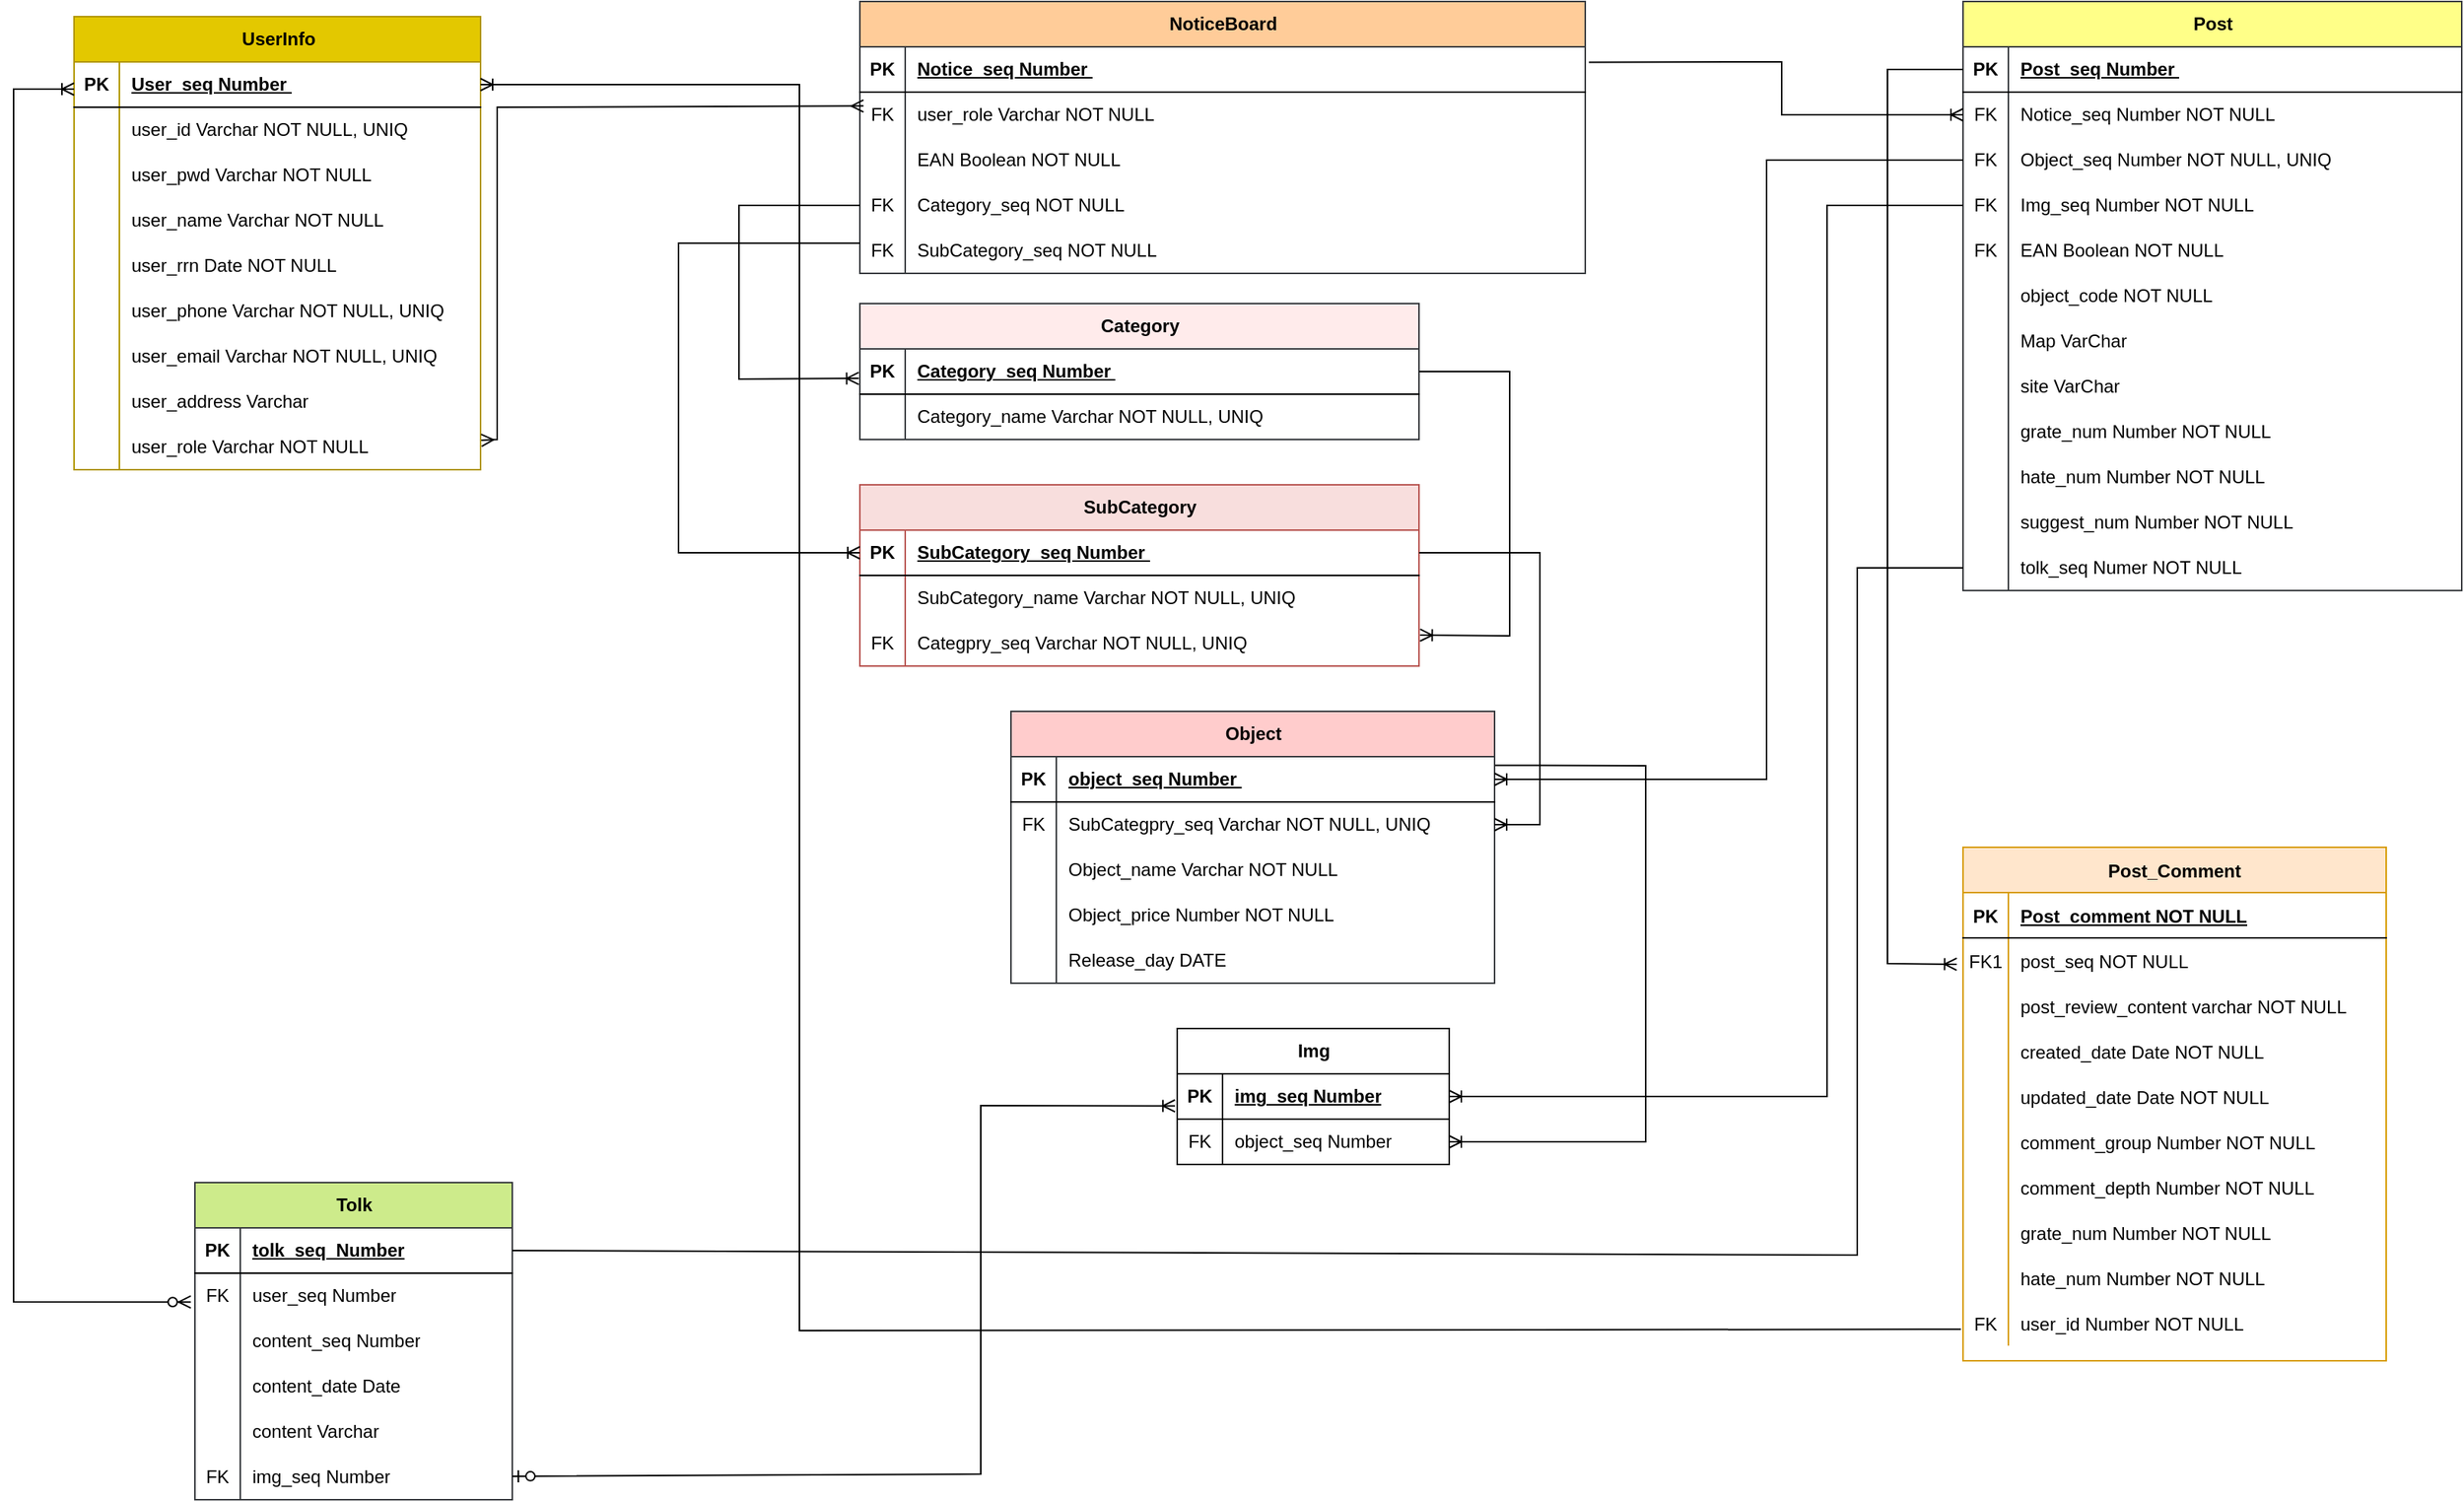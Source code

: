 <mxfile version="22.1.3" type="google">
  <diagram id="R2lEEEUBdFMjLlhIrx00" name="Page-1">
    <mxGraphModel grid="1" page="1" gridSize="10" guides="1" tooltips="1" connect="1" arrows="1" fold="1" pageScale="1" pageWidth="850" pageHeight="1100" background="#ffffff" math="0" shadow="0" extFonts="Permanent Marker^https://fonts.googleapis.com/css?family=Permanent+Marker">
      <root>
        <mxCell id="0" />
        <mxCell id="1" parent="0" />
        <mxCell id="79gl2kQFmugpHyWxLbmu-25" value="UserInfo" style="shape=table;startSize=30;container=1;collapsible=1;childLayout=tableLayout;fixedRows=1;rowLines=0;fontStyle=1;align=center;resizeLast=1;html=1;fillColor=#e3c800;strokeColor=#B09500;fontColor=#000000;" vertex="1" parent="1">
          <mxGeometry x="80" y="10" width="269" height="300" as="geometry" />
        </mxCell>
        <mxCell id="79gl2kQFmugpHyWxLbmu-26" value="" style="shape=tableRow;horizontal=0;startSize=0;swimlaneHead=0;swimlaneBody=0;fillColor=none;collapsible=0;dropTarget=0;points=[[0,0.5],[1,0.5]];portConstraint=eastwest;top=0;left=0;right=0;bottom=1;" vertex="1" parent="79gl2kQFmugpHyWxLbmu-25">
          <mxGeometry y="30" width="269" height="30" as="geometry" />
        </mxCell>
        <mxCell id="79gl2kQFmugpHyWxLbmu-27" value="PK" style="shape=partialRectangle;connectable=0;fillColor=none;top=0;left=0;bottom=0;right=0;fontStyle=1;overflow=hidden;whiteSpace=wrap;html=1;" vertex="1" parent="79gl2kQFmugpHyWxLbmu-26">
          <mxGeometry width="30" height="30" as="geometry">
            <mxRectangle width="30" height="30" as="alternateBounds" />
          </mxGeometry>
        </mxCell>
        <mxCell id="79gl2kQFmugpHyWxLbmu-28" value="User_seq Number&amp;nbsp;" style="shape=partialRectangle;connectable=0;fillColor=none;top=0;left=0;bottom=0;right=0;align=left;spacingLeft=6;fontStyle=5;overflow=hidden;whiteSpace=wrap;html=1;" vertex="1" parent="79gl2kQFmugpHyWxLbmu-26">
          <mxGeometry x="30" width="239" height="30" as="geometry">
            <mxRectangle width="239" height="30" as="alternateBounds" />
          </mxGeometry>
        </mxCell>
        <mxCell id="79gl2kQFmugpHyWxLbmu-29" value="" style="shape=tableRow;horizontal=0;startSize=0;swimlaneHead=0;swimlaneBody=0;fillColor=none;collapsible=0;dropTarget=0;points=[[0,0.5],[1,0.5]];portConstraint=eastwest;top=0;left=0;right=0;bottom=0;" vertex="1" parent="79gl2kQFmugpHyWxLbmu-25">
          <mxGeometry y="60" width="269" height="30" as="geometry" />
        </mxCell>
        <mxCell id="79gl2kQFmugpHyWxLbmu-30" value="" style="shape=partialRectangle;connectable=0;fillColor=none;top=0;left=0;bottom=0;right=0;editable=1;overflow=hidden;whiteSpace=wrap;html=1;" vertex="1" parent="79gl2kQFmugpHyWxLbmu-29">
          <mxGeometry width="30" height="30" as="geometry">
            <mxRectangle width="30" height="30" as="alternateBounds" />
          </mxGeometry>
        </mxCell>
        <mxCell id="79gl2kQFmugpHyWxLbmu-31" value="user_id Varchar NOT NULL, UNIQ" style="shape=partialRectangle;connectable=0;fillColor=none;top=0;left=0;bottom=0;right=0;align=left;spacingLeft=6;overflow=hidden;whiteSpace=wrap;html=1;" vertex="1" parent="79gl2kQFmugpHyWxLbmu-29">
          <mxGeometry x="30" width="239" height="30" as="geometry">
            <mxRectangle width="239" height="30" as="alternateBounds" />
          </mxGeometry>
        </mxCell>
        <mxCell id="79gl2kQFmugpHyWxLbmu-32" value="" style="shape=tableRow;horizontal=0;startSize=0;swimlaneHead=0;swimlaneBody=0;fillColor=none;collapsible=0;dropTarget=0;points=[[0,0.5],[1,0.5]];portConstraint=eastwest;top=0;left=0;right=0;bottom=0;" vertex="1" parent="79gl2kQFmugpHyWxLbmu-25">
          <mxGeometry y="90" width="269" height="30" as="geometry" />
        </mxCell>
        <mxCell id="79gl2kQFmugpHyWxLbmu-33" value="" style="shape=partialRectangle;connectable=0;fillColor=none;top=0;left=0;bottom=0;right=0;editable=1;overflow=hidden;whiteSpace=wrap;html=1;" vertex="1" parent="79gl2kQFmugpHyWxLbmu-32">
          <mxGeometry width="30" height="30" as="geometry">
            <mxRectangle width="30" height="30" as="alternateBounds" />
          </mxGeometry>
        </mxCell>
        <mxCell id="79gl2kQFmugpHyWxLbmu-34" value="user_pwd Varchar NOT NULL" style="shape=partialRectangle;connectable=0;fillColor=none;top=0;left=0;bottom=0;right=0;align=left;spacingLeft=6;overflow=hidden;whiteSpace=wrap;html=1;" vertex="1" parent="79gl2kQFmugpHyWxLbmu-32">
          <mxGeometry x="30" width="239" height="30" as="geometry">
            <mxRectangle width="239" height="30" as="alternateBounds" />
          </mxGeometry>
        </mxCell>
        <mxCell id="79gl2kQFmugpHyWxLbmu-35" value="" style="shape=tableRow;horizontal=0;startSize=0;swimlaneHead=0;swimlaneBody=0;fillColor=none;collapsible=0;dropTarget=0;points=[[0,0.5],[1,0.5]];portConstraint=eastwest;top=0;left=0;right=0;bottom=0;" vertex="1" parent="79gl2kQFmugpHyWxLbmu-25">
          <mxGeometry y="120" width="269" height="30" as="geometry" />
        </mxCell>
        <mxCell id="79gl2kQFmugpHyWxLbmu-36" value="" style="shape=partialRectangle;connectable=0;fillColor=none;top=0;left=0;bottom=0;right=0;editable=1;overflow=hidden;whiteSpace=wrap;html=1;" vertex="1" parent="79gl2kQFmugpHyWxLbmu-35">
          <mxGeometry width="30" height="30" as="geometry">
            <mxRectangle width="30" height="30" as="alternateBounds" />
          </mxGeometry>
        </mxCell>
        <mxCell id="79gl2kQFmugpHyWxLbmu-37" value="user_name Varchar NOT NULL" style="shape=partialRectangle;connectable=0;fillColor=none;top=0;left=0;bottom=0;right=0;align=left;spacingLeft=6;overflow=hidden;whiteSpace=wrap;html=1;" vertex="1" parent="79gl2kQFmugpHyWxLbmu-35">
          <mxGeometry x="30" width="239" height="30" as="geometry">
            <mxRectangle width="239" height="30" as="alternateBounds" />
          </mxGeometry>
        </mxCell>
        <mxCell id="79gl2kQFmugpHyWxLbmu-38" value="" style="shape=tableRow;horizontal=0;startSize=0;swimlaneHead=0;swimlaneBody=0;fillColor=none;collapsible=0;dropTarget=0;points=[[0,0.5],[1,0.5]];portConstraint=eastwest;top=0;left=0;right=0;bottom=0;" vertex="1" parent="79gl2kQFmugpHyWxLbmu-25">
          <mxGeometry y="150" width="269" height="30" as="geometry" />
        </mxCell>
        <mxCell id="79gl2kQFmugpHyWxLbmu-39" value="" style="shape=partialRectangle;connectable=0;fillColor=none;top=0;left=0;bottom=0;right=0;editable=1;overflow=hidden;whiteSpace=wrap;html=1;" vertex="1" parent="79gl2kQFmugpHyWxLbmu-38">
          <mxGeometry width="30" height="30" as="geometry">
            <mxRectangle width="30" height="30" as="alternateBounds" />
          </mxGeometry>
        </mxCell>
        <mxCell id="79gl2kQFmugpHyWxLbmu-40" value="user_rrn Date NOT NULL" style="shape=partialRectangle;connectable=0;fillColor=none;top=0;left=0;bottom=0;right=0;align=left;spacingLeft=6;overflow=hidden;whiteSpace=wrap;html=1;" vertex="1" parent="79gl2kQFmugpHyWxLbmu-38">
          <mxGeometry x="30" width="239" height="30" as="geometry">
            <mxRectangle width="239" height="30" as="alternateBounds" />
          </mxGeometry>
        </mxCell>
        <mxCell id="79gl2kQFmugpHyWxLbmu-50" value="" style="shape=tableRow;horizontal=0;startSize=0;swimlaneHead=0;swimlaneBody=0;fillColor=none;collapsible=0;dropTarget=0;points=[[0,0.5],[1,0.5]];portConstraint=eastwest;top=0;left=0;right=0;bottom=0;" vertex="1" parent="79gl2kQFmugpHyWxLbmu-25">
          <mxGeometry y="180" width="269" height="30" as="geometry" />
        </mxCell>
        <mxCell id="79gl2kQFmugpHyWxLbmu-51" value="" style="shape=partialRectangle;connectable=0;fillColor=none;top=0;left=0;bottom=0;right=0;editable=1;overflow=hidden;whiteSpace=wrap;html=1;" vertex="1" parent="79gl2kQFmugpHyWxLbmu-50">
          <mxGeometry width="30" height="30" as="geometry">
            <mxRectangle width="30" height="30" as="alternateBounds" />
          </mxGeometry>
        </mxCell>
        <mxCell id="79gl2kQFmugpHyWxLbmu-52" value="user_phone Varchar NOT NULL, UNIQ" style="shape=partialRectangle;connectable=0;fillColor=none;top=0;left=0;bottom=0;right=0;align=left;spacingLeft=6;overflow=hidden;whiteSpace=wrap;html=1;" vertex="1" parent="79gl2kQFmugpHyWxLbmu-50">
          <mxGeometry x="30" width="239" height="30" as="geometry">
            <mxRectangle width="239" height="30" as="alternateBounds" />
          </mxGeometry>
        </mxCell>
        <mxCell id="79gl2kQFmugpHyWxLbmu-56" value="" style="shape=tableRow;horizontal=0;startSize=0;swimlaneHead=0;swimlaneBody=0;fillColor=none;collapsible=0;dropTarget=0;points=[[0,0.5],[1,0.5]];portConstraint=eastwest;top=0;left=0;right=0;bottom=0;" vertex="1" parent="79gl2kQFmugpHyWxLbmu-25">
          <mxGeometry y="210" width="269" height="30" as="geometry" />
        </mxCell>
        <mxCell id="79gl2kQFmugpHyWxLbmu-57" value="" style="shape=partialRectangle;connectable=0;fillColor=none;top=0;left=0;bottom=0;right=0;editable=1;overflow=hidden;whiteSpace=wrap;html=1;" vertex="1" parent="79gl2kQFmugpHyWxLbmu-56">
          <mxGeometry width="30" height="30" as="geometry">
            <mxRectangle width="30" height="30" as="alternateBounds" />
          </mxGeometry>
        </mxCell>
        <mxCell id="79gl2kQFmugpHyWxLbmu-58" value="user_email Varchar NOT NULL, UNIQ" style="shape=partialRectangle;connectable=0;fillColor=none;top=0;left=0;bottom=0;right=0;align=left;spacingLeft=6;overflow=hidden;whiteSpace=wrap;html=1;" vertex="1" parent="79gl2kQFmugpHyWxLbmu-56">
          <mxGeometry x="30" width="239" height="30" as="geometry">
            <mxRectangle width="239" height="30" as="alternateBounds" />
          </mxGeometry>
        </mxCell>
        <mxCell id="79gl2kQFmugpHyWxLbmu-59" value="" style="shape=tableRow;horizontal=0;startSize=0;swimlaneHead=0;swimlaneBody=0;fillColor=none;collapsible=0;dropTarget=0;points=[[0,0.5],[1,0.5]];portConstraint=eastwest;top=0;left=0;right=0;bottom=0;" vertex="1" parent="79gl2kQFmugpHyWxLbmu-25">
          <mxGeometry y="240" width="269" height="30" as="geometry" />
        </mxCell>
        <mxCell id="79gl2kQFmugpHyWxLbmu-60" value="" style="shape=partialRectangle;connectable=0;fillColor=none;top=0;left=0;bottom=0;right=0;editable=1;overflow=hidden;whiteSpace=wrap;html=1;" vertex="1" parent="79gl2kQFmugpHyWxLbmu-59">
          <mxGeometry width="30" height="30" as="geometry">
            <mxRectangle width="30" height="30" as="alternateBounds" />
          </mxGeometry>
        </mxCell>
        <mxCell id="79gl2kQFmugpHyWxLbmu-61" value="user_address Varchar&amp;nbsp;" style="shape=partialRectangle;connectable=0;fillColor=none;top=0;left=0;bottom=0;right=0;align=left;spacingLeft=6;overflow=hidden;whiteSpace=wrap;html=1;" vertex="1" parent="79gl2kQFmugpHyWxLbmu-59">
          <mxGeometry x="30" width="239" height="30" as="geometry">
            <mxRectangle width="239" height="30" as="alternateBounds" />
          </mxGeometry>
        </mxCell>
        <mxCell id="79gl2kQFmugpHyWxLbmu-53" value="" style="shape=tableRow;horizontal=0;startSize=0;swimlaneHead=0;swimlaneBody=0;fillColor=none;collapsible=0;dropTarget=0;points=[[0,0.5],[1,0.5]];portConstraint=eastwest;top=0;left=0;right=0;bottom=0;" vertex="1" parent="79gl2kQFmugpHyWxLbmu-25">
          <mxGeometry y="270" width="269" height="30" as="geometry" />
        </mxCell>
        <mxCell id="79gl2kQFmugpHyWxLbmu-54" value="" style="shape=partialRectangle;connectable=0;fillColor=none;top=0;left=0;bottom=0;right=0;editable=1;overflow=hidden;whiteSpace=wrap;html=1;" vertex="1" parent="79gl2kQFmugpHyWxLbmu-53">
          <mxGeometry width="30" height="30" as="geometry">
            <mxRectangle width="30" height="30" as="alternateBounds" />
          </mxGeometry>
        </mxCell>
        <mxCell id="79gl2kQFmugpHyWxLbmu-55" value="user_role Varchar NOT NULL" style="shape=partialRectangle;connectable=0;fillColor=none;top=0;left=0;bottom=0;right=0;align=left;spacingLeft=6;overflow=hidden;whiteSpace=wrap;html=1;" vertex="1" parent="79gl2kQFmugpHyWxLbmu-53">
          <mxGeometry x="30" width="239" height="30" as="geometry">
            <mxRectangle width="239" height="30" as="alternateBounds" />
          </mxGeometry>
        </mxCell>
        <mxCell id="79gl2kQFmugpHyWxLbmu-62" value="Category" style="shape=table;startSize=30;container=1;collapsible=1;childLayout=tableLayout;fixedRows=1;rowLines=0;fontStyle=1;align=center;resizeLast=1;html=1;fillColor=#FFEBEB;strokeColor=#36393d;" vertex="1" parent="1">
          <mxGeometry x="600" y="200" width="370" height="90" as="geometry" />
        </mxCell>
        <mxCell id="79gl2kQFmugpHyWxLbmu-63" value="" style="shape=tableRow;horizontal=0;startSize=0;swimlaneHead=0;swimlaneBody=0;fillColor=none;collapsible=0;dropTarget=0;points=[[0,0.5],[1,0.5]];portConstraint=eastwest;top=0;left=0;right=0;bottom=1;" vertex="1" parent="79gl2kQFmugpHyWxLbmu-62">
          <mxGeometry y="30" width="370" height="30" as="geometry" />
        </mxCell>
        <mxCell id="79gl2kQFmugpHyWxLbmu-64" value="PK" style="shape=partialRectangle;connectable=0;fillColor=none;top=0;left=0;bottom=0;right=0;fontStyle=1;overflow=hidden;whiteSpace=wrap;html=1;" vertex="1" parent="79gl2kQFmugpHyWxLbmu-63">
          <mxGeometry width="30" height="30" as="geometry">
            <mxRectangle width="30" height="30" as="alternateBounds" />
          </mxGeometry>
        </mxCell>
        <mxCell id="79gl2kQFmugpHyWxLbmu-65" value="Category_seq Number&amp;nbsp;" style="shape=partialRectangle;connectable=0;fillColor=none;top=0;left=0;bottom=0;right=0;align=left;spacingLeft=6;fontStyle=5;overflow=hidden;whiteSpace=wrap;html=1;" vertex="1" parent="79gl2kQFmugpHyWxLbmu-63">
          <mxGeometry x="30" width="340" height="30" as="geometry">
            <mxRectangle width="340" height="30" as="alternateBounds" />
          </mxGeometry>
        </mxCell>
        <mxCell id="79gl2kQFmugpHyWxLbmu-66" value="" style="shape=tableRow;horizontal=0;startSize=0;swimlaneHead=0;swimlaneBody=0;fillColor=none;collapsible=0;dropTarget=0;points=[[0,0.5],[1,0.5]];portConstraint=eastwest;top=0;left=0;right=0;bottom=0;" vertex="1" parent="79gl2kQFmugpHyWxLbmu-62">
          <mxGeometry y="60" width="370" height="30" as="geometry" />
        </mxCell>
        <mxCell id="79gl2kQFmugpHyWxLbmu-67" value="" style="shape=partialRectangle;connectable=0;fillColor=none;top=0;left=0;bottom=0;right=0;editable=1;overflow=hidden;whiteSpace=wrap;html=1;" vertex="1" parent="79gl2kQFmugpHyWxLbmu-66">
          <mxGeometry width="30" height="30" as="geometry">
            <mxRectangle width="30" height="30" as="alternateBounds" />
          </mxGeometry>
        </mxCell>
        <mxCell id="79gl2kQFmugpHyWxLbmu-68" value="Category_name Varchar NOT NULL, UNIQ" style="shape=partialRectangle;connectable=0;fillColor=none;top=0;left=0;bottom=0;right=0;align=left;spacingLeft=6;overflow=hidden;whiteSpace=wrap;html=1;" vertex="1" parent="79gl2kQFmugpHyWxLbmu-66">
          <mxGeometry x="30" width="340" height="30" as="geometry">
            <mxRectangle width="340" height="30" as="alternateBounds" />
          </mxGeometry>
        </mxCell>
        <mxCell id="79gl2kQFmugpHyWxLbmu-75" value="SubCategory" style="shape=table;startSize=30;container=1;collapsible=1;childLayout=tableLayout;fixedRows=1;rowLines=0;fontStyle=1;align=center;resizeLast=1;html=1;fillColor=#F8DEDD;strokeColor=#b85450;" vertex="1" parent="1">
          <mxGeometry x="600" y="320" width="370" height="120" as="geometry" />
        </mxCell>
        <mxCell id="79gl2kQFmugpHyWxLbmu-76" value="" style="shape=tableRow;horizontal=0;startSize=0;swimlaneHead=0;swimlaneBody=0;fillColor=none;collapsible=0;dropTarget=0;points=[[0,0.5],[1,0.5]];portConstraint=eastwest;top=0;left=0;right=0;bottom=1;" vertex="1" parent="79gl2kQFmugpHyWxLbmu-75">
          <mxGeometry y="30" width="370" height="30" as="geometry" />
        </mxCell>
        <mxCell id="79gl2kQFmugpHyWxLbmu-77" value="PK" style="shape=partialRectangle;connectable=0;fillColor=none;top=0;left=0;bottom=0;right=0;fontStyle=1;overflow=hidden;whiteSpace=wrap;html=1;" vertex="1" parent="79gl2kQFmugpHyWxLbmu-76">
          <mxGeometry width="30" height="30" as="geometry">
            <mxRectangle width="30" height="30" as="alternateBounds" />
          </mxGeometry>
        </mxCell>
        <mxCell id="79gl2kQFmugpHyWxLbmu-78" value="SubCategory_seq Number&amp;nbsp;" style="shape=partialRectangle;connectable=0;fillColor=none;top=0;left=0;bottom=0;right=0;align=left;spacingLeft=6;fontStyle=5;overflow=hidden;whiteSpace=wrap;html=1;" vertex="1" parent="79gl2kQFmugpHyWxLbmu-76">
          <mxGeometry x="30" width="340" height="30" as="geometry">
            <mxRectangle width="340" height="30" as="alternateBounds" />
          </mxGeometry>
        </mxCell>
        <mxCell id="79gl2kQFmugpHyWxLbmu-79" value="" style="shape=tableRow;horizontal=0;startSize=0;swimlaneHead=0;swimlaneBody=0;fillColor=none;collapsible=0;dropTarget=0;points=[[0,0.5],[1,0.5]];portConstraint=eastwest;top=0;left=0;right=0;bottom=0;" vertex="1" parent="79gl2kQFmugpHyWxLbmu-75">
          <mxGeometry y="60" width="370" height="30" as="geometry" />
        </mxCell>
        <mxCell id="79gl2kQFmugpHyWxLbmu-80" value="" style="shape=partialRectangle;connectable=0;fillColor=none;top=0;left=0;bottom=0;right=0;editable=1;overflow=hidden;whiteSpace=wrap;html=1;" vertex="1" parent="79gl2kQFmugpHyWxLbmu-79">
          <mxGeometry width="30" height="30" as="geometry">
            <mxRectangle width="30" height="30" as="alternateBounds" />
          </mxGeometry>
        </mxCell>
        <mxCell id="79gl2kQFmugpHyWxLbmu-81" value="SubCategory_name Varchar NOT NULL, UNIQ" style="shape=partialRectangle;connectable=0;fillColor=none;top=0;left=0;bottom=0;right=0;align=left;spacingLeft=6;overflow=hidden;whiteSpace=wrap;html=1;" vertex="1" parent="79gl2kQFmugpHyWxLbmu-79">
          <mxGeometry x="30" width="340" height="30" as="geometry">
            <mxRectangle width="340" height="30" as="alternateBounds" />
          </mxGeometry>
        </mxCell>
        <mxCell id="79gl2kQFmugpHyWxLbmu-83" value="" style="shape=tableRow;horizontal=0;startSize=0;swimlaneHead=0;swimlaneBody=0;fillColor=none;collapsible=0;dropTarget=0;points=[[0,0.5],[1,0.5]];portConstraint=eastwest;top=0;left=0;right=0;bottom=0;" vertex="1" parent="79gl2kQFmugpHyWxLbmu-75">
          <mxGeometry y="90" width="370" height="30" as="geometry" />
        </mxCell>
        <mxCell id="79gl2kQFmugpHyWxLbmu-84" value="FK" style="shape=partialRectangle;connectable=0;fillColor=none;top=0;left=0;bottom=0;right=0;editable=1;overflow=hidden;whiteSpace=wrap;html=1;" vertex="1" parent="79gl2kQFmugpHyWxLbmu-83">
          <mxGeometry width="30" height="30" as="geometry">
            <mxRectangle width="30" height="30" as="alternateBounds" />
          </mxGeometry>
        </mxCell>
        <mxCell id="79gl2kQFmugpHyWxLbmu-85" value="Categpry_seq Varchar NOT NULL, UNIQ" style="shape=partialRectangle;connectable=0;fillColor=none;top=0;left=0;bottom=0;right=0;align=left;spacingLeft=6;overflow=hidden;whiteSpace=wrap;html=1;" vertex="1" parent="79gl2kQFmugpHyWxLbmu-83">
          <mxGeometry x="30" width="340" height="30" as="geometry">
            <mxRectangle width="340" height="30" as="alternateBounds" />
          </mxGeometry>
        </mxCell>
        <mxCell id="79gl2kQFmugpHyWxLbmu-86" value="Object" style="shape=table;startSize=30;container=1;collapsible=1;childLayout=tableLayout;fixedRows=1;rowLines=0;fontStyle=1;align=center;resizeLast=1;html=1;fillColor=#ffcccc;strokeColor=#36393d;" vertex="1" parent="1">
          <mxGeometry x="700" y="470" width="320" height="180" as="geometry" />
        </mxCell>
        <mxCell id="79gl2kQFmugpHyWxLbmu-87" value="" style="shape=tableRow;horizontal=0;startSize=0;swimlaneHead=0;swimlaneBody=0;fillColor=none;collapsible=0;dropTarget=0;points=[[0,0.5],[1,0.5]];portConstraint=eastwest;top=0;left=0;right=0;bottom=1;" vertex="1" parent="79gl2kQFmugpHyWxLbmu-86">
          <mxGeometry y="30" width="320" height="30" as="geometry" />
        </mxCell>
        <mxCell id="79gl2kQFmugpHyWxLbmu-88" value="PK" style="shape=partialRectangle;connectable=0;fillColor=none;top=0;left=0;bottom=0;right=0;fontStyle=1;overflow=hidden;whiteSpace=wrap;html=1;" vertex="1" parent="79gl2kQFmugpHyWxLbmu-87">
          <mxGeometry width="30" height="30" as="geometry">
            <mxRectangle width="30" height="30" as="alternateBounds" />
          </mxGeometry>
        </mxCell>
        <mxCell id="79gl2kQFmugpHyWxLbmu-89" value="object_seq Number&amp;nbsp;" style="shape=partialRectangle;connectable=0;fillColor=none;top=0;left=0;bottom=0;right=0;align=left;spacingLeft=6;fontStyle=5;overflow=hidden;whiteSpace=wrap;html=1;" vertex="1" parent="79gl2kQFmugpHyWxLbmu-87">
          <mxGeometry x="30" width="290" height="30" as="geometry">
            <mxRectangle width="290" height="30" as="alternateBounds" />
          </mxGeometry>
        </mxCell>
        <mxCell id="79gl2kQFmugpHyWxLbmu-90" value="" style="shape=tableRow;horizontal=0;startSize=0;swimlaneHead=0;swimlaneBody=0;fillColor=none;collapsible=0;dropTarget=0;points=[[0,0.5],[1,0.5]];portConstraint=eastwest;top=0;left=0;right=0;bottom=0;" vertex="1" parent="79gl2kQFmugpHyWxLbmu-86">
          <mxGeometry y="60" width="320" height="30" as="geometry" />
        </mxCell>
        <mxCell id="79gl2kQFmugpHyWxLbmu-91" value="FK" style="shape=partialRectangle;connectable=0;fillColor=none;top=0;left=0;bottom=0;right=0;editable=1;overflow=hidden;whiteSpace=wrap;html=1;" vertex="1" parent="79gl2kQFmugpHyWxLbmu-90">
          <mxGeometry width="30" height="30" as="geometry">
            <mxRectangle width="30" height="30" as="alternateBounds" />
          </mxGeometry>
        </mxCell>
        <mxCell id="79gl2kQFmugpHyWxLbmu-92" value="SubCategpry_seq Varchar NOT NULL, UNIQ" style="shape=partialRectangle;connectable=0;fillColor=none;top=0;left=0;bottom=0;right=0;align=left;spacingLeft=6;overflow=hidden;whiteSpace=wrap;html=1;" vertex="1" parent="79gl2kQFmugpHyWxLbmu-90">
          <mxGeometry x="30" width="290" height="30" as="geometry">
            <mxRectangle width="290" height="30" as="alternateBounds" />
          </mxGeometry>
        </mxCell>
        <mxCell id="79gl2kQFmugpHyWxLbmu-93" value="" style="shape=tableRow;horizontal=0;startSize=0;swimlaneHead=0;swimlaneBody=0;fillColor=none;collapsible=0;dropTarget=0;points=[[0,0.5],[1,0.5]];portConstraint=eastwest;top=0;left=0;right=0;bottom=0;" vertex="1" parent="79gl2kQFmugpHyWxLbmu-86">
          <mxGeometry y="90" width="320" height="30" as="geometry" />
        </mxCell>
        <mxCell id="79gl2kQFmugpHyWxLbmu-94" value="" style="shape=partialRectangle;connectable=0;fillColor=none;top=0;left=0;bottom=0;right=0;editable=1;overflow=hidden;whiteSpace=wrap;html=1;" vertex="1" parent="79gl2kQFmugpHyWxLbmu-93">
          <mxGeometry width="30" height="30" as="geometry">
            <mxRectangle width="30" height="30" as="alternateBounds" />
          </mxGeometry>
        </mxCell>
        <mxCell id="79gl2kQFmugpHyWxLbmu-95" value="Object_name Varchar NOT NULL" style="shape=partialRectangle;connectable=0;fillColor=none;top=0;left=0;bottom=0;right=0;align=left;spacingLeft=6;overflow=hidden;whiteSpace=wrap;html=1;" vertex="1" parent="79gl2kQFmugpHyWxLbmu-93">
          <mxGeometry x="30" width="290" height="30" as="geometry">
            <mxRectangle width="290" height="30" as="alternateBounds" />
          </mxGeometry>
        </mxCell>
        <mxCell id="79gl2kQFmugpHyWxLbmu-97" value="" style="shape=tableRow;horizontal=0;startSize=0;swimlaneHead=0;swimlaneBody=0;fillColor=none;collapsible=0;dropTarget=0;points=[[0,0.5],[1,0.5]];portConstraint=eastwest;top=0;left=0;right=0;bottom=0;" vertex="1" parent="79gl2kQFmugpHyWxLbmu-86">
          <mxGeometry y="120" width="320" height="30" as="geometry" />
        </mxCell>
        <mxCell id="79gl2kQFmugpHyWxLbmu-98" value="" style="shape=partialRectangle;connectable=0;fillColor=none;top=0;left=0;bottom=0;right=0;editable=1;overflow=hidden;whiteSpace=wrap;html=1;" vertex="1" parent="79gl2kQFmugpHyWxLbmu-97">
          <mxGeometry width="30" height="30" as="geometry">
            <mxRectangle width="30" height="30" as="alternateBounds" />
          </mxGeometry>
        </mxCell>
        <mxCell id="79gl2kQFmugpHyWxLbmu-99" value="Object_price Number NOT NULL" style="shape=partialRectangle;connectable=0;fillColor=none;top=0;left=0;bottom=0;right=0;align=left;spacingLeft=6;overflow=hidden;whiteSpace=wrap;html=1;" vertex="1" parent="79gl2kQFmugpHyWxLbmu-97">
          <mxGeometry x="30" width="290" height="30" as="geometry">
            <mxRectangle width="290" height="30" as="alternateBounds" />
          </mxGeometry>
        </mxCell>
        <mxCell id="79gl2kQFmugpHyWxLbmu-103" value="" style="shape=tableRow;horizontal=0;startSize=0;swimlaneHead=0;swimlaneBody=0;fillColor=none;collapsible=0;dropTarget=0;points=[[0,0.5],[1,0.5]];portConstraint=eastwest;top=0;left=0;right=0;bottom=0;" vertex="1" parent="79gl2kQFmugpHyWxLbmu-86">
          <mxGeometry y="150" width="320" height="30" as="geometry" />
        </mxCell>
        <mxCell id="79gl2kQFmugpHyWxLbmu-104" value="" style="shape=partialRectangle;connectable=0;fillColor=none;top=0;left=0;bottom=0;right=0;editable=1;overflow=hidden;whiteSpace=wrap;html=1;" vertex="1" parent="79gl2kQFmugpHyWxLbmu-103">
          <mxGeometry width="30" height="30" as="geometry">
            <mxRectangle width="30" height="30" as="alternateBounds" />
          </mxGeometry>
        </mxCell>
        <mxCell id="79gl2kQFmugpHyWxLbmu-105" value="Release_day DATE&amp;nbsp;" style="shape=partialRectangle;connectable=0;fillColor=none;top=0;left=0;bottom=0;right=0;align=left;spacingLeft=6;overflow=hidden;whiteSpace=wrap;html=1;" vertex="1" parent="79gl2kQFmugpHyWxLbmu-103">
          <mxGeometry x="30" width="290" height="30" as="geometry">
            <mxRectangle width="290" height="30" as="alternateBounds" />
          </mxGeometry>
        </mxCell>
        <mxCell id="79gl2kQFmugpHyWxLbmu-96" value="" style="edgeStyle=entityRelationEdgeStyle;fontSize=12;html=1;endArrow=ERoneToMany;rounded=0;exitX=1;exitY=0.5;exitDx=0;exitDy=0;" edge="1" parent="1" source="79gl2kQFmugpHyWxLbmu-76" target="79gl2kQFmugpHyWxLbmu-90">
          <mxGeometry width="100" height="100" relative="1" as="geometry">
            <mxPoint x="1109" y="163" as="sourcePoint" />
            <mxPoint x="1209" y="63" as="targetPoint" />
            <Array as="points">
              <mxPoint x="1299" y="43" />
            </Array>
          </mxGeometry>
        </mxCell>
        <mxCell id="79gl2kQFmugpHyWxLbmu-112" value="NoticeBoard" style="shape=table;startSize=30;container=1;collapsible=1;childLayout=tableLayout;fixedRows=1;rowLines=0;fontStyle=1;align=center;resizeLast=1;html=1;fillColor=#ffcc99;strokeColor=#36393d;" vertex="1" parent="1">
          <mxGeometry x="600" width="480" height="180" as="geometry" />
        </mxCell>
        <mxCell id="79gl2kQFmugpHyWxLbmu-113" value="" style="shape=tableRow;horizontal=0;startSize=0;swimlaneHead=0;swimlaneBody=0;fillColor=none;collapsible=0;dropTarget=0;points=[[0,0.5],[1,0.5]];portConstraint=eastwest;top=0;left=0;right=0;bottom=1;" vertex="1" parent="79gl2kQFmugpHyWxLbmu-112">
          <mxGeometry y="30" width="480" height="30" as="geometry" />
        </mxCell>
        <mxCell id="79gl2kQFmugpHyWxLbmu-114" value="PK" style="shape=partialRectangle;connectable=0;fillColor=none;top=0;left=0;bottom=0;right=0;fontStyle=1;overflow=hidden;whiteSpace=wrap;html=1;" vertex="1" parent="79gl2kQFmugpHyWxLbmu-113">
          <mxGeometry width="30" height="30" as="geometry">
            <mxRectangle width="30" height="30" as="alternateBounds" />
          </mxGeometry>
        </mxCell>
        <mxCell id="79gl2kQFmugpHyWxLbmu-115" value="Notice_seq Number&amp;nbsp;" style="shape=partialRectangle;connectable=0;fillColor=none;top=0;left=0;bottom=0;right=0;align=left;spacingLeft=6;fontStyle=5;overflow=hidden;whiteSpace=wrap;html=1;" vertex="1" parent="79gl2kQFmugpHyWxLbmu-113">
          <mxGeometry x="30" width="450" height="30" as="geometry">
            <mxRectangle width="450" height="30" as="alternateBounds" />
          </mxGeometry>
        </mxCell>
        <mxCell id="79gl2kQFmugpHyWxLbmu-116" value="" style="shape=tableRow;horizontal=0;startSize=0;swimlaneHead=0;swimlaneBody=0;fillColor=none;collapsible=0;dropTarget=0;points=[[0,0.5],[1,0.5]];portConstraint=eastwest;top=0;left=0;right=0;bottom=0;" vertex="1" parent="79gl2kQFmugpHyWxLbmu-112">
          <mxGeometry y="60" width="480" height="30" as="geometry" />
        </mxCell>
        <mxCell id="79gl2kQFmugpHyWxLbmu-117" value="FK" style="shape=partialRectangle;connectable=0;fillColor=none;top=0;left=0;bottom=0;right=0;editable=1;overflow=hidden;whiteSpace=wrap;html=1;" vertex="1" parent="79gl2kQFmugpHyWxLbmu-116">
          <mxGeometry width="30" height="30" as="geometry">
            <mxRectangle width="30" height="30" as="alternateBounds" />
          </mxGeometry>
        </mxCell>
        <mxCell id="79gl2kQFmugpHyWxLbmu-118" value="user_role Varchar NOT NULL" style="shape=partialRectangle;connectable=0;fillColor=none;top=0;left=0;bottom=0;right=0;align=left;spacingLeft=6;overflow=hidden;whiteSpace=wrap;html=1;" vertex="1" parent="79gl2kQFmugpHyWxLbmu-116">
          <mxGeometry x="30" width="450" height="30" as="geometry">
            <mxRectangle width="450" height="30" as="alternateBounds" />
          </mxGeometry>
        </mxCell>
        <mxCell id="79gl2kQFmugpHyWxLbmu-119" value="" style="shape=tableRow;horizontal=0;startSize=0;swimlaneHead=0;swimlaneBody=0;fillColor=none;collapsible=0;dropTarget=0;points=[[0,0.5],[1,0.5]];portConstraint=eastwest;top=0;left=0;right=0;bottom=0;" vertex="1" parent="79gl2kQFmugpHyWxLbmu-112">
          <mxGeometry y="90" width="480" height="30" as="geometry" />
        </mxCell>
        <mxCell id="79gl2kQFmugpHyWxLbmu-120" value="" style="shape=partialRectangle;connectable=0;fillColor=none;top=0;left=0;bottom=0;right=0;editable=1;overflow=hidden;whiteSpace=wrap;html=1;" vertex="1" parent="79gl2kQFmugpHyWxLbmu-119">
          <mxGeometry width="30" height="30" as="geometry">
            <mxRectangle width="30" height="30" as="alternateBounds" />
          </mxGeometry>
        </mxCell>
        <mxCell id="79gl2kQFmugpHyWxLbmu-121" value="EAN Boolean NOT NULL" style="shape=partialRectangle;connectable=0;fillColor=none;top=0;left=0;bottom=0;right=0;align=left;spacingLeft=6;overflow=hidden;whiteSpace=wrap;html=1;" vertex="1" parent="79gl2kQFmugpHyWxLbmu-119">
          <mxGeometry x="30" width="450" height="30" as="geometry">
            <mxRectangle width="450" height="30" as="alternateBounds" />
          </mxGeometry>
        </mxCell>
        <mxCell id="79gl2kQFmugpHyWxLbmu-122" value="" style="shape=tableRow;horizontal=0;startSize=0;swimlaneHead=0;swimlaneBody=0;fillColor=none;collapsible=0;dropTarget=0;points=[[0,0.5],[1,0.5]];portConstraint=eastwest;top=0;left=0;right=0;bottom=0;" vertex="1" parent="79gl2kQFmugpHyWxLbmu-112">
          <mxGeometry y="120" width="480" height="30" as="geometry" />
        </mxCell>
        <mxCell id="79gl2kQFmugpHyWxLbmu-123" value="FK" style="shape=partialRectangle;connectable=0;fillColor=none;top=0;left=0;bottom=0;right=0;editable=1;overflow=hidden;whiteSpace=wrap;html=1;" vertex="1" parent="79gl2kQFmugpHyWxLbmu-122">
          <mxGeometry width="30" height="30" as="geometry">
            <mxRectangle width="30" height="30" as="alternateBounds" />
          </mxGeometry>
        </mxCell>
        <mxCell id="79gl2kQFmugpHyWxLbmu-124" value="Category_seq NOT NULL" style="shape=partialRectangle;connectable=0;fillColor=none;top=0;left=0;bottom=0;right=0;align=left;spacingLeft=6;overflow=hidden;whiteSpace=wrap;html=1;" vertex="1" parent="79gl2kQFmugpHyWxLbmu-122">
          <mxGeometry x="30" width="450" height="30" as="geometry">
            <mxRectangle width="450" height="30" as="alternateBounds" />
          </mxGeometry>
        </mxCell>
        <mxCell id="79gl2kQFmugpHyWxLbmu-126" value="" style="shape=tableRow;horizontal=0;startSize=0;swimlaneHead=0;swimlaneBody=0;fillColor=none;collapsible=0;dropTarget=0;points=[[0,0.5],[1,0.5]];portConstraint=eastwest;top=0;left=0;right=0;bottom=0;" vertex="1" parent="79gl2kQFmugpHyWxLbmu-112">
          <mxGeometry y="150" width="480" height="30" as="geometry" />
        </mxCell>
        <mxCell id="79gl2kQFmugpHyWxLbmu-127" value="FK" style="shape=partialRectangle;connectable=0;fillColor=none;top=0;left=0;bottom=0;right=0;editable=1;overflow=hidden;whiteSpace=wrap;html=1;" vertex="1" parent="79gl2kQFmugpHyWxLbmu-126">
          <mxGeometry width="30" height="30" as="geometry">
            <mxRectangle width="30" height="30" as="alternateBounds" />
          </mxGeometry>
        </mxCell>
        <mxCell id="79gl2kQFmugpHyWxLbmu-128" value="SubCategory_seq NOT NULL" style="shape=partialRectangle;connectable=0;fillColor=none;top=0;left=0;bottom=0;right=0;align=left;spacingLeft=6;overflow=hidden;whiteSpace=wrap;html=1;" vertex="1" parent="79gl2kQFmugpHyWxLbmu-126">
          <mxGeometry x="30" width="450" height="30" as="geometry">
            <mxRectangle width="450" height="30" as="alternateBounds" />
          </mxGeometry>
        </mxCell>
        <mxCell id="79gl2kQFmugpHyWxLbmu-131" value="" style="fontSize=12;html=1;endArrow=ERoneToMany;rounded=0;entryX=-0.002;entryY=0.651;entryDx=0;entryDy=0;entryPerimeter=0;" edge="1" parent="1" source="79gl2kQFmugpHyWxLbmu-122" target="79gl2kQFmugpHyWxLbmu-63">
          <mxGeometry width="100" height="100" relative="1" as="geometry">
            <mxPoint x="490" y="280" as="sourcePoint" />
            <mxPoint x="400" y="370" as="targetPoint" />
            <Array as="points">
              <mxPoint x="520" y="135" />
              <mxPoint x="520" y="250" />
            </Array>
          </mxGeometry>
        </mxCell>
        <mxCell id="79gl2kQFmugpHyWxLbmu-133" value="" style="fontSize=12;html=1;endArrow=ERmany;startArrow=ERmany;rounded=0;exitX=1.002;exitY=0.352;exitDx=0;exitDy=0;exitPerimeter=0;entryX=0.005;entryY=0.306;entryDx=0;entryDy=0;entryPerimeter=0;" edge="1" parent="1" source="79gl2kQFmugpHyWxLbmu-53" target="79gl2kQFmugpHyWxLbmu-116">
          <mxGeometry width="100" height="100" relative="1" as="geometry">
            <mxPoint x="510" y="10" as="sourcePoint" />
            <mxPoint x="610" y="-90" as="targetPoint" />
            <Array as="points">
              <mxPoint x="360" y="290" />
              <mxPoint x="360" y="70" />
            </Array>
          </mxGeometry>
        </mxCell>
        <mxCell id="79gl2kQFmugpHyWxLbmu-134" value="" style="fontSize=12;html=1;endArrow=ERoneToMany;rounded=0;" edge="1" parent="1" target="79gl2kQFmugpHyWxLbmu-76">
          <mxGeometry width="100" height="100" relative="1" as="geometry">
            <mxPoint x="600" y="160" as="sourcePoint" />
            <mxPoint x="475" y="350" as="targetPoint" />
            <Array as="points">
              <mxPoint x="480" y="160" />
              <mxPoint x="480" y="365" />
            </Array>
          </mxGeometry>
        </mxCell>
        <mxCell id="79gl2kQFmugpHyWxLbmu-135" value="" style="fontSize=12;html=1;endArrow=ERoneToMany;rounded=0;entryX=1.002;entryY=0.317;entryDx=0;entryDy=0;entryPerimeter=0;" edge="1" parent="1" source="79gl2kQFmugpHyWxLbmu-63" target="79gl2kQFmugpHyWxLbmu-83">
          <mxGeometry width="100" height="100" relative="1" as="geometry">
            <mxPoint x="510" y="350" as="sourcePoint" />
            <mxPoint x="610" y="250" as="targetPoint" />
            <Array as="points">
              <mxPoint x="1030" y="245" />
              <mxPoint x="1030" y="420" />
            </Array>
          </mxGeometry>
        </mxCell>
        <mxCell id="79gl2kQFmugpHyWxLbmu-140" value="Post" style="shape=table;startSize=30;container=1;collapsible=1;childLayout=tableLayout;fixedRows=1;rowLines=0;fontStyle=1;align=center;resizeLast=1;html=1;fillColor=#ffff88;strokeColor=#36393d;" vertex="1" parent="1">
          <mxGeometry x="1330" width="330" height="390" as="geometry" />
        </mxCell>
        <mxCell id="79gl2kQFmugpHyWxLbmu-141" value="" style="shape=tableRow;horizontal=0;startSize=0;swimlaneHead=0;swimlaneBody=0;fillColor=none;collapsible=0;dropTarget=0;points=[[0,0.5],[1,0.5]];portConstraint=eastwest;top=0;left=0;right=0;bottom=1;" vertex="1" parent="79gl2kQFmugpHyWxLbmu-140">
          <mxGeometry y="30" width="330" height="30" as="geometry" />
        </mxCell>
        <mxCell id="79gl2kQFmugpHyWxLbmu-142" value="PK" style="shape=partialRectangle;connectable=0;fillColor=none;top=0;left=0;bottom=0;right=0;fontStyle=1;overflow=hidden;whiteSpace=wrap;html=1;" vertex="1" parent="79gl2kQFmugpHyWxLbmu-141">
          <mxGeometry width="30" height="30" as="geometry">
            <mxRectangle width="30" height="30" as="alternateBounds" />
          </mxGeometry>
        </mxCell>
        <mxCell id="79gl2kQFmugpHyWxLbmu-143" value="Post_seq Number&amp;nbsp;" style="shape=partialRectangle;connectable=0;fillColor=none;top=0;left=0;bottom=0;right=0;align=left;spacingLeft=6;fontStyle=5;overflow=hidden;whiteSpace=wrap;html=1;" vertex="1" parent="79gl2kQFmugpHyWxLbmu-141">
          <mxGeometry x="30" width="300" height="30" as="geometry">
            <mxRectangle width="300" height="30" as="alternateBounds" />
          </mxGeometry>
        </mxCell>
        <mxCell id="79gl2kQFmugpHyWxLbmu-144" value="" style="shape=tableRow;horizontal=0;startSize=0;swimlaneHead=0;swimlaneBody=0;fillColor=none;collapsible=0;dropTarget=0;points=[[0,0.5],[1,0.5]];portConstraint=eastwest;top=0;left=0;right=0;bottom=0;" vertex="1" parent="79gl2kQFmugpHyWxLbmu-140">
          <mxGeometry y="60" width="330" height="30" as="geometry" />
        </mxCell>
        <mxCell id="79gl2kQFmugpHyWxLbmu-145" value="FK" style="shape=partialRectangle;connectable=0;fillColor=none;top=0;left=0;bottom=0;right=0;editable=1;overflow=hidden;whiteSpace=wrap;html=1;" vertex="1" parent="79gl2kQFmugpHyWxLbmu-144">
          <mxGeometry width="30" height="30" as="geometry">
            <mxRectangle width="30" height="30" as="alternateBounds" />
          </mxGeometry>
        </mxCell>
        <mxCell id="79gl2kQFmugpHyWxLbmu-146" value="Notice_seq Number NOT NULL" style="shape=partialRectangle;connectable=0;fillColor=none;top=0;left=0;bottom=0;right=0;align=left;spacingLeft=6;overflow=hidden;whiteSpace=wrap;html=1;" vertex="1" parent="79gl2kQFmugpHyWxLbmu-144">
          <mxGeometry x="30" width="300" height="30" as="geometry">
            <mxRectangle width="300" height="30" as="alternateBounds" />
          </mxGeometry>
        </mxCell>
        <mxCell id="79gl2kQFmugpHyWxLbmu-147" value="" style="shape=tableRow;horizontal=0;startSize=0;swimlaneHead=0;swimlaneBody=0;fillColor=none;collapsible=0;dropTarget=0;points=[[0,0.5],[1,0.5]];portConstraint=eastwest;top=0;left=0;right=0;bottom=0;" vertex="1" parent="79gl2kQFmugpHyWxLbmu-140">
          <mxGeometry y="90" width="330" height="30" as="geometry" />
        </mxCell>
        <mxCell id="79gl2kQFmugpHyWxLbmu-148" value="FK" style="shape=partialRectangle;connectable=0;fillColor=none;top=0;left=0;bottom=0;right=0;editable=1;overflow=hidden;whiteSpace=wrap;html=1;" vertex="1" parent="79gl2kQFmugpHyWxLbmu-147">
          <mxGeometry width="30" height="30" as="geometry">
            <mxRectangle width="30" height="30" as="alternateBounds" />
          </mxGeometry>
        </mxCell>
        <mxCell id="79gl2kQFmugpHyWxLbmu-149" value="Object_seq Number NOT NULL, UNIQ" style="shape=partialRectangle;connectable=0;fillColor=none;top=0;left=0;bottom=0;right=0;align=left;spacingLeft=6;overflow=hidden;whiteSpace=wrap;html=1;" vertex="1" parent="79gl2kQFmugpHyWxLbmu-147">
          <mxGeometry x="30" width="300" height="30" as="geometry">
            <mxRectangle width="300" height="30" as="alternateBounds" />
          </mxGeometry>
        </mxCell>
        <mxCell id="79gl2kQFmugpHyWxLbmu-150" value="" style="shape=tableRow;horizontal=0;startSize=0;swimlaneHead=0;swimlaneBody=0;fillColor=none;collapsible=0;dropTarget=0;points=[[0,0.5],[1,0.5]];portConstraint=eastwest;top=0;left=0;right=0;bottom=0;" vertex="1" parent="79gl2kQFmugpHyWxLbmu-140">
          <mxGeometry y="120" width="330" height="30" as="geometry" />
        </mxCell>
        <mxCell id="79gl2kQFmugpHyWxLbmu-151" value="FK" style="shape=partialRectangle;connectable=0;fillColor=none;top=0;left=0;bottom=0;right=0;editable=1;overflow=hidden;whiteSpace=wrap;html=1;" vertex="1" parent="79gl2kQFmugpHyWxLbmu-150">
          <mxGeometry width="30" height="30" as="geometry">
            <mxRectangle width="30" height="30" as="alternateBounds" />
          </mxGeometry>
        </mxCell>
        <mxCell id="79gl2kQFmugpHyWxLbmu-152" value="Img_seq Number NOT NULL" style="shape=partialRectangle;connectable=0;fillColor=none;top=0;left=0;bottom=0;right=0;align=left;spacingLeft=6;overflow=hidden;whiteSpace=wrap;html=1;" vertex="1" parent="79gl2kQFmugpHyWxLbmu-150">
          <mxGeometry x="30" width="300" height="30" as="geometry">
            <mxRectangle width="300" height="30" as="alternateBounds" />
          </mxGeometry>
        </mxCell>
        <mxCell id="79gl2kQFmugpHyWxLbmu-170" value="" style="shape=tableRow;horizontal=0;startSize=0;swimlaneHead=0;swimlaneBody=0;fillColor=none;collapsible=0;dropTarget=0;points=[[0,0.5],[1,0.5]];portConstraint=eastwest;top=0;left=0;right=0;bottom=0;" vertex="1" parent="79gl2kQFmugpHyWxLbmu-140">
          <mxGeometry y="150" width="330" height="30" as="geometry" />
        </mxCell>
        <mxCell id="79gl2kQFmugpHyWxLbmu-171" value="FK" style="shape=partialRectangle;connectable=0;fillColor=none;top=0;left=0;bottom=0;right=0;editable=1;overflow=hidden;whiteSpace=wrap;html=1;" vertex="1" parent="79gl2kQFmugpHyWxLbmu-170">
          <mxGeometry width="30" height="30" as="geometry">
            <mxRectangle width="30" height="30" as="alternateBounds" />
          </mxGeometry>
        </mxCell>
        <mxCell id="79gl2kQFmugpHyWxLbmu-172" value="EAN Boolean NOT NULL" style="shape=partialRectangle;connectable=0;fillColor=none;top=0;left=0;bottom=0;right=0;align=left;spacingLeft=6;overflow=hidden;whiteSpace=wrap;html=1;" vertex="1" parent="79gl2kQFmugpHyWxLbmu-170">
          <mxGeometry x="30" width="300" height="30" as="geometry">
            <mxRectangle width="300" height="30" as="alternateBounds" />
          </mxGeometry>
        </mxCell>
        <mxCell id="79gl2kQFmugpHyWxLbmu-173" value="" style="shape=tableRow;horizontal=0;startSize=0;swimlaneHead=0;swimlaneBody=0;fillColor=none;collapsible=0;dropTarget=0;points=[[0,0.5],[1,0.5]];portConstraint=eastwest;top=0;left=0;right=0;bottom=0;" vertex="1" parent="79gl2kQFmugpHyWxLbmu-140">
          <mxGeometry y="180" width="330" height="30" as="geometry" />
        </mxCell>
        <mxCell id="79gl2kQFmugpHyWxLbmu-174" value="" style="shape=partialRectangle;connectable=0;fillColor=none;top=0;left=0;bottom=0;right=0;editable=1;overflow=hidden;whiteSpace=wrap;html=1;" vertex="1" parent="79gl2kQFmugpHyWxLbmu-173">
          <mxGeometry width="30" height="30" as="geometry">
            <mxRectangle width="30" height="30" as="alternateBounds" />
          </mxGeometry>
        </mxCell>
        <mxCell id="79gl2kQFmugpHyWxLbmu-175" value="object_code NOT NULL" style="shape=partialRectangle;connectable=0;fillColor=none;top=0;left=0;bottom=0;right=0;align=left;spacingLeft=6;overflow=hidden;whiteSpace=wrap;html=1;" vertex="1" parent="79gl2kQFmugpHyWxLbmu-173">
          <mxGeometry x="30" width="300" height="30" as="geometry">
            <mxRectangle width="300" height="30" as="alternateBounds" />
          </mxGeometry>
        </mxCell>
        <mxCell id="79gl2kQFmugpHyWxLbmu-177" value="" style="shape=tableRow;horizontal=0;startSize=0;swimlaneHead=0;swimlaneBody=0;fillColor=none;collapsible=0;dropTarget=0;points=[[0,0.5],[1,0.5]];portConstraint=eastwest;top=0;left=0;right=0;bottom=0;" vertex="1" parent="79gl2kQFmugpHyWxLbmu-140">
          <mxGeometry y="210" width="330" height="30" as="geometry" />
        </mxCell>
        <mxCell id="79gl2kQFmugpHyWxLbmu-178" value="" style="shape=partialRectangle;connectable=0;fillColor=none;top=0;left=0;bottom=0;right=0;editable=1;overflow=hidden;whiteSpace=wrap;html=1;" vertex="1" parent="79gl2kQFmugpHyWxLbmu-177">
          <mxGeometry width="30" height="30" as="geometry">
            <mxRectangle width="30" height="30" as="alternateBounds" />
          </mxGeometry>
        </mxCell>
        <mxCell id="79gl2kQFmugpHyWxLbmu-179" value="Map VarChar&amp;nbsp;" style="shape=partialRectangle;connectable=0;fillColor=none;top=0;left=0;bottom=0;right=0;align=left;spacingLeft=6;overflow=hidden;whiteSpace=wrap;html=1;" vertex="1" parent="79gl2kQFmugpHyWxLbmu-177">
          <mxGeometry x="30" width="300" height="30" as="geometry">
            <mxRectangle width="300" height="30" as="alternateBounds" />
          </mxGeometry>
        </mxCell>
        <mxCell id="79gl2kQFmugpHyWxLbmu-180" value="" style="shape=tableRow;horizontal=0;startSize=0;swimlaneHead=0;swimlaneBody=0;fillColor=none;collapsible=0;dropTarget=0;points=[[0,0.5],[1,0.5]];portConstraint=eastwest;top=0;left=0;right=0;bottom=0;" vertex="1" parent="79gl2kQFmugpHyWxLbmu-140">
          <mxGeometry y="240" width="330" height="30" as="geometry" />
        </mxCell>
        <mxCell id="79gl2kQFmugpHyWxLbmu-181" value="" style="shape=partialRectangle;connectable=0;fillColor=none;top=0;left=0;bottom=0;right=0;editable=1;overflow=hidden;whiteSpace=wrap;html=1;" vertex="1" parent="79gl2kQFmugpHyWxLbmu-180">
          <mxGeometry width="30" height="30" as="geometry">
            <mxRectangle width="30" height="30" as="alternateBounds" />
          </mxGeometry>
        </mxCell>
        <mxCell id="79gl2kQFmugpHyWxLbmu-182" value="site VarChar" style="shape=partialRectangle;connectable=0;fillColor=none;top=0;left=0;bottom=0;right=0;align=left;spacingLeft=6;overflow=hidden;whiteSpace=wrap;html=1;" vertex="1" parent="79gl2kQFmugpHyWxLbmu-180">
          <mxGeometry x="30" width="300" height="30" as="geometry">
            <mxRectangle width="300" height="30" as="alternateBounds" />
          </mxGeometry>
        </mxCell>
        <mxCell id="79gl2kQFmugpHyWxLbmu-183" value="" style="shape=tableRow;horizontal=0;startSize=0;swimlaneHead=0;swimlaneBody=0;fillColor=none;collapsible=0;dropTarget=0;points=[[0,0.5],[1,0.5]];portConstraint=eastwest;top=0;left=0;right=0;bottom=0;" vertex="1" parent="79gl2kQFmugpHyWxLbmu-140">
          <mxGeometry y="270" width="330" height="30" as="geometry" />
        </mxCell>
        <mxCell id="79gl2kQFmugpHyWxLbmu-184" value="" style="shape=partialRectangle;connectable=0;fillColor=none;top=0;left=0;bottom=0;right=0;editable=1;overflow=hidden;whiteSpace=wrap;html=1;" vertex="1" parent="79gl2kQFmugpHyWxLbmu-183">
          <mxGeometry width="30" height="30" as="geometry">
            <mxRectangle width="30" height="30" as="alternateBounds" />
          </mxGeometry>
        </mxCell>
        <mxCell id="79gl2kQFmugpHyWxLbmu-185" value="grate_num Number NOT NULL" style="shape=partialRectangle;connectable=0;fillColor=none;top=0;left=0;bottom=0;right=0;align=left;spacingLeft=6;overflow=hidden;whiteSpace=wrap;html=1;" vertex="1" parent="79gl2kQFmugpHyWxLbmu-183">
          <mxGeometry x="30" width="300" height="30" as="geometry">
            <mxRectangle width="300" height="30" as="alternateBounds" />
          </mxGeometry>
        </mxCell>
        <mxCell id="79gl2kQFmugpHyWxLbmu-186" value="" style="shape=tableRow;horizontal=0;startSize=0;swimlaneHead=0;swimlaneBody=0;fillColor=none;collapsible=0;dropTarget=0;points=[[0,0.5],[1,0.5]];portConstraint=eastwest;top=0;left=0;right=0;bottom=0;" vertex="1" parent="79gl2kQFmugpHyWxLbmu-140">
          <mxGeometry y="300" width="330" height="30" as="geometry" />
        </mxCell>
        <mxCell id="79gl2kQFmugpHyWxLbmu-187" value="" style="shape=partialRectangle;connectable=0;fillColor=none;top=0;left=0;bottom=0;right=0;editable=1;overflow=hidden;whiteSpace=wrap;html=1;" vertex="1" parent="79gl2kQFmugpHyWxLbmu-186">
          <mxGeometry width="30" height="30" as="geometry">
            <mxRectangle width="30" height="30" as="alternateBounds" />
          </mxGeometry>
        </mxCell>
        <mxCell id="79gl2kQFmugpHyWxLbmu-188" value="hate_num Number NOT NULL" style="shape=partialRectangle;connectable=0;fillColor=none;top=0;left=0;bottom=0;right=0;align=left;spacingLeft=6;overflow=hidden;whiteSpace=wrap;html=1;" vertex="1" parent="79gl2kQFmugpHyWxLbmu-186">
          <mxGeometry x="30" width="300" height="30" as="geometry">
            <mxRectangle width="300" height="30" as="alternateBounds" />
          </mxGeometry>
        </mxCell>
        <mxCell id="79gl2kQFmugpHyWxLbmu-189" value="" style="shape=tableRow;horizontal=0;startSize=0;swimlaneHead=0;swimlaneBody=0;fillColor=none;collapsible=0;dropTarget=0;points=[[0,0.5],[1,0.5]];portConstraint=eastwest;top=0;left=0;right=0;bottom=0;" vertex="1" parent="79gl2kQFmugpHyWxLbmu-140">
          <mxGeometry y="330" width="330" height="30" as="geometry" />
        </mxCell>
        <mxCell id="79gl2kQFmugpHyWxLbmu-190" value="" style="shape=partialRectangle;connectable=0;fillColor=none;top=0;left=0;bottom=0;right=0;editable=1;overflow=hidden;whiteSpace=wrap;html=1;" vertex="1" parent="79gl2kQFmugpHyWxLbmu-189">
          <mxGeometry width="30" height="30" as="geometry">
            <mxRectangle width="30" height="30" as="alternateBounds" />
          </mxGeometry>
        </mxCell>
        <mxCell id="79gl2kQFmugpHyWxLbmu-191" value="suggest_num Number NOT NULL&amp;nbsp;" style="shape=partialRectangle;connectable=0;fillColor=none;top=0;left=0;bottom=0;right=0;align=left;spacingLeft=6;overflow=hidden;whiteSpace=wrap;html=1;" vertex="1" parent="79gl2kQFmugpHyWxLbmu-189">
          <mxGeometry x="30" width="300" height="30" as="geometry">
            <mxRectangle width="300" height="30" as="alternateBounds" />
          </mxGeometry>
        </mxCell>
        <mxCell id="79gl2kQFmugpHyWxLbmu-192" value="" style="shape=tableRow;horizontal=0;startSize=0;swimlaneHead=0;swimlaneBody=0;fillColor=none;collapsible=0;dropTarget=0;points=[[0,0.5],[1,0.5]];portConstraint=eastwest;top=0;left=0;right=0;bottom=0;" vertex="1" parent="79gl2kQFmugpHyWxLbmu-140">
          <mxGeometry y="360" width="330" height="30" as="geometry" />
        </mxCell>
        <mxCell id="79gl2kQFmugpHyWxLbmu-193" value="" style="shape=partialRectangle;connectable=0;fillColor=none;top=0;left=0;bottom=0;right=0;editable=1;overflow=hidden;whiteSpace=wrap;html=1;" vertex="1" parent="79gl2kQFmugpHyWxLbmu-192">
          <mxGeometry width="30" height="30" as="geometry">
            <mxRectangle width="30" height="30" as="alternateBounds" />
          </mxGeometry>
        </mxCell>
        <mxCell id="79gl2kQFmugpHyWxLbmu-194" value="tolk_seq Numer NOT NULL" style="shape=partialRectangle;connectable=0;fillColor=none;top=0;left=0;bottom=0;right=0;align=left;spacingLeft=6;overflow=hidden;whiteSpace=wrap;html=1;" vertex="1" parent="79gl2kQFmugpHyWxLbmu-192">
          <mxGeometry x="30" width="300" height="30" as="geometry">
            <mxRectangle width="300" height="30" as="alternateBounds" />
          </mxGeometry>
        </mxCell>
        <mxCell id="79gl2kQFmugpHyWxLbmu-153" value="" style="fontSize=12;html=1;endArrow=ERoneToMany;rounded=0;exitX=1.005;exitY=0.34;exitDx=0;exitDy=0;exitPerimeter=0;" edge="1" parent="1" source="79gl2kQFmugpHyWxLbmu-113" target="79gl2kQFmugpHyWxLbmu-144">
          <mxGeometry width="100" height="100" relative="1" as="geometry">
            <mxPoint x="1130" y="130" as="sourcePoint" />
            <mxPoint x="1230" y="30" as="targetPoint" />
            <Array as="points">
              <mxPoint x="1210" y="40" />
              <mxPoint x="1210" y="75" />
            </Array>
          </mxGeometry>
        </mxCell>
        <mxCell id="79gl2kQFmugpHyWxLbmu-154" value="" style="fontSize=12;html=1;endArrow=ERoneToMany;rounded=0;" edge="1" parent="1" source="79gl2kQFmugpHyWxLbmu-147" target="79gl2kQFmugpHyWxLbmu-87">
          <mxGeometry width="100" height="100" relative="1" as="geometry">
            <mxPoint x="1150" y="320" as="sourcePoint" />
            <mxPoint x="1250" y="220" as="targetPoint" />
            <Array as="points">
              <mxPoint x="1200" y="105" />
              <mxPoint x="1200" y="515" />
            </Array>
          </mxGeometry>
        </mxCell>
        <mxCell id="79gl2kQFmugpHyWxLbmu-155" value="Img" style="shape=table;startSize=30;container=1;collapsible=1;childLayout=tableLayout;fixedRows=1;rowLines=0;fontStyle=1;align=center;resizeLast=1;html=1;" vertex="1" parent="1">
          <mxGeometry x="810" y="680" width="180" height="90" as="geometry" />
        </mxCell>
        <mxCell id="79gl2kQFmugpHyWxLbmu-156" value="" style="shape=tableRow;horizontal=0;startSize=0;swimlaneHead=0;swimlaneBody=0;fillColor=none;collapsible=0;dropTarget=0;points=[[0,0.5],[1,0.5]];portConstraint=eastwest;top=0;left=0;right=0;bottom=1;" vertex="1" parent="79gl2kQFmugpHyWxLbmu-155">
          <mxGeometry y="30" width="180" height="30" as="geometry" />
        </mxCell>
        <mxCell id="79gl2kQFmugpHyWxLbmu-157" value="PK" style="shape=partialRectangle;connectable=0;fillColor=none;top=0;left=0;bottom=0;right=0;fontStyle=1;overflow=hidden;whiteSpace=wrap;html=1;" vertex="1" parent="79gl2kQFmugpHyWxLbmu-156">
          <mxGeometry width="30" height="30" as="geometry">
            <mxRectangle width="30" height="30" as="alternateBounds" />
          </mxGeometry>
        </mxCell>
        <mxCell id="79gl2kQFmugpHyWxLbmu-158" value="img_seq Number" style="shape=partialRectangle;connectable=0;fillColor=none;top=0;left=0;bottom=0;right=0;align=left;spacingLeft=6;fontStyle=5;overflow=hidden;whiteSpace=wrap;html=1;" vertex="1" parent="79gl2kQFmugpHyWxLbmu-156">
          <mxGeometry x="30" width="150" height="30" as="geometry">
            <mxRectangle width="150" height="30" as="alternateBounds" />
          </mxGeometry>
        </mxCell>
        <mxCell id="79gl2kQFmugpHyWxLbmu-159" value="" style="shape=tableRow;horizontal=0;startSize=0;swimlaneHead=0;swimlaneBody=0;fillColor=none;collapsible=0;dropTarget=0;points=[[0,0.5],[1,0.5]];portConstraint=eastwest;top=0;left=0;right=0;bottom=0;" vertex="1" parent="79gl2kQFmugpHyWxLbmu-155">
          <mxGeometry y="60" width="180" height="30" as="geometry" />
        </mxCell>
        <mxCell id="79gl2kQFmugpHyWxLbmu-160" value="FK" style="shape=partialRectangle;connectable=0;fillColor=none;top=0;left=0;bottom=0;right=0;editable=1;overflow=hidden;whiteSpace=wrap;html=1;" vertex="1" parent="79gl2kQFmugpHyWxLbmu-159">
          <mxGeometry width="30" height="30" as="geometry">
            <mxRectangle width="30" height="30" as="alternateBounds" />
          </mxGeometry>
        </mxCell>
        <mxCell id="79gl2kQFmugpHyWxLbmu-161" value="object_seq Number" style="shape=partialRectangle;connectable=0;fillColor=none;top=0;left=0;bottom=0;right=0;align=left;spacingLeft=6;overflow=hidden;whiteSpace=wrap;html=1;" vertex="1" parent="79gl2kQFmugpHyWxLbmu-159">
          <mxGeometry x="30" width="150" height="30" as="geometry">
            <mxRectangle width="150" height="30" as="alternateBounds" />
          </mxGeometry>
        </mxCell>
        <mxCell id="79gl2kQFmugpHyWxLbmu-168" value="" style="fontSize=12;html=1;endArrow=ERoneToMany;rounded=0;exitX=1.001;exitY=0.191;exitDx=0;exitDy=0;exitPerimeter=0;" edge="1" parent="1" source="79gl2kQFmugpHyWxLbmu-87" target="79gl2kQFmugpHyWxLbmu-159">
          <mxGeometry width="100" height="100" relative="1" as="geometry">
            <mxPoint x="1130" y="410" as="sourcePoint" />
            <mxPoint x="1230" y="310" as="targetPoint" />
            <Array as="points">
              <mxPoint x="1120" y="506" />
              <mxPoint x="1120" y="755" />
            </Array>
          </mxGeometry>
        </mxCell>
        <mxCell id="79gl2kQFmugpHyWxLbmu-169" value="" style="fontSize=12;html=1;endArrow=ERoneToMany;rounded=0;entryX=1;entryY=0.5;entryDx=0;entryDy=0;" edge="1" parent="1" source="79gl2kQFmugpHyWxLbmu-150" target="79gl2kQFmugpHyWxLbmu-156">
          <mxGeometry width="100" height="100" relative="1" as="geometry">
            <mxPoint x="1130" y="410" as="sourcePoint" />
            <mxPoint x="1260" y="440" as="targetPoint" />
            <Array as="points">
              <mxPoint x="1240" y="135" />
              <mxPoint x="1240" y="725" />
            </Array>
          </mxGeometry>
        </mxCell>
        <mxCell id="79gl2kQFmugpHyWxLbmu-195" value="Post_Comment" style="shape=table;startSize=30;container=1;collapsible=1;childLayout=tableLayout;fixedRows=1;rowLines=0;fontStyle=1;align=center;resizeLast=1;fillColor=#ffe6cc;strokeColor=#d79b00;" vertex="1" parent="1">
          <mxGeometry x="1330" y="560" width="280" height="340" as="geometry" />
        </mxCell>
        <mxCell id="79gl2kQFmugpHyWxLbmu-196" value="" style="shape=partialRectangle;collapsible=0;dropTarget=0;pointerEvents=0;fillColor=none;points=[[0,0.5],[1,0.5]];portConstraint=eastwest;top=0;left=0;right=0;bottom=1;" vertex="1" parent="79gl2kQFmugpHyWxLbmu-195">
          <mxGeometry y="30" width="280" height="30" as="geometry" />
        </mxCell>
        <mxCell id="79gl2kQFmugpHyWxLbmu-197" value="PK" style="shape=partialRectangle;overflow=hidden;connectable=0;fillColor=none;top=0;left=0;bottom=0;right=0;fontStyle=1;" vertex="1" parent="79gl2kQFmugpHyWxLbmu-196">
          <mxGeometry width="30" height="30" as="geometry">
            <mxRectangle width="30" height="30" as="alternateBounds" />
          </mxGeometry>
        </mxCell>
        <mxCell id="79gl2kQFmugpHyWxLbmu-198" value="Post_comment NOT NULL " style="shape=partialRectangle;overflow=hidden;connectable=0;fillColor=none;top=0;left=0;bottom=0;right=0;align=left;spacingLeft=6;fontStyle=5;" vertex="1" parent="79gl2kQFmugpHyWxLbmu-196">
          <mxGeometry x="30" width="250" height="30" as="geometry">
            <mxRectangle width="250" height="30" as="alternateBounds" />
          </mxGeometry>
        </mxCell>
        <mxCell id="79gl2kQFmugpHyWxLbmu-199" value="" style="shape=partialRectangle;collapsible=0;dropTarget=0;pointerEvents=0;fillColor=none;points=[[0,0.5],[1,0.5]];portConstraint=eastwest;top=0;left=0;right=0;bottom=0;" vertex="1" parent="79gl2kQFmugpHyWxLbmu-195">
          <mxGeometry y="60" width="280" height="30" as="geometry" />
        </mxCell>
        <mxCell id="79gl2kQFmugpHyWxLbmu-200" value="FK1" style="shape=partialRectangle;overflow=hidden;connectable=0;fillColor=none;top=0;left=0;bottom=0;right=0;" vertex="1" parent="79gl2kQFmugpHyWxLbmu-199">
          <mxGeometry width="30" height="30" as="geometry">
            <mxRectangle width="30" height="30" as="alternateBounds" />
          </mxGeometry>
        </mxCell>
        <mxCell id="79gl2kQFmugpHyWxLbmu-201" value="post_seq NOT NULL" style="shape=partialRectangle;overflow=hidden;connectable=0;fillColor=none;top=0;left=0;bottom=0;right=0;align=left;spacingLeft=6;" vertex="1" parent="79gl2kQFmugpHyWxLbmu-199">
          <mxGeometry x="30" width="250" height="30" as="geometry">
            <mxRectangle width="250" height="30" as="alternateBounds" />
          </mxGeometry>
        </mxCell>
        <mxCell id="79gl2kQFmugpHyWxLbmu-202" value="" style="shape=partialRectangle;collapsible=0;dropTarget=0;pointerEvents=0;fillColor=none;points=[[0,0.5],[1,0.5]];portConstraint=eastwest;top=0;left=0;right=0;bottom=0;" vertex="1" parent="79gl2kQFmugpHyWxLbmu-195">
          <mxGeometry y="90" width="280" height="30" as="geometry" />
        </mxCell>
        <mxCell id="79gl2kQFmugpHyWxLbmu-203" value="" style="shape=partialRectangle;overflow=hidden;connectable=0;fillColor=none;top=0;left=0;bottom=0;right=0;" vertex="1" parent="79gl2kQFmugpHyWxLbmu-202">
          <mxGeometry width="30" height="30" as="geometry">
            <mxRectangle width="30" height="30" as="alternateBounds" />
          </mxGeometry>
        </mxCell>
        <mxCell id="79gl2kQFmugpHyWxLbmu-204" value="post_review_content varchar NOT NULL" style="shape=partialRectangle;overflow=hidden;connectable=0;fillColor=none;top=0;left=0;bottom=0;right=0;align=left;spacingLeft=6;" vertex="1" parent="79gl2kQFmugpHyWxLbmu-202">
          <mxGeometry x="30" width="250" height="30" as="geometry">
            <mxRectangle width="250" height="30" as="alternateBounds" />
          </mxGeometry>
        </mxCell>
        <mxCell id="79gl2kQFmugpHyWxLbmu-205" value="" style="shape=partialRectangle;collapsible=0;dropTarget=0;pointerEvents=0;fillColor=none;points=[[0,0.5],[1,0.5]];portConstraint=eastwest;top=0;left=0;right=0;bottom=0;" vertex="1" parent="79gl2kQFmugpHyWxLbmu-195">
          <mxGeometry y="120" width="280" height="30" as="geometry" />
        </mxCell>
        <mxCell id="79gl2kQFmugpHyWxLbmu-206" value="" style="shape=partialRectangle;overflow=hidden;connectable=0;fillColor=none;top=0;left=0;bottom=0;right=0;" vertex="1" parent="79gl2kQFmugpHyWxLbmu-205">
          <mxGeometry width="30" height="30" as="geometry">
            <mxRectangle width="30" height="30" as="alternateBounds" />
          </mxGeometry>
        </mxCell>
        <mxCell id="79gl2kQFmugpHyWxLbmu-207" value="created_date Date NOT NULL" style="shape=partialRectangle;overflow=hidden;connectable=0;fillColor=none;top=0;left=0;bottom=0;right=0;align=left;spacingLeft=6;" vertex="1" parent="79gl2kQFmugpHyWxLbmu-205">
          <mxGeometry x="30" width="250" height="30" as="geometry">
            <mxRectangle width="250" height="30" as="alternateBounds" />
          </mxGeometry>
        </mxCell>
        <mxCell id="79gl2kQFmugpHyWxLbmu-208" value="" style="shape=partialRectangle;collapsible=0;dropTarget=0;pointerEvents=0;fillColor=none;points=[[0,0.5],[1,0.5]];portConstraint=eastwest;top=0;left=0;right=0;bottom=0;" vertex="1" parent="79gl2kQFmugpHyWxLbmu-195">
          <mxGeometry y="150" width="280" height="30" as="geometry" />
        </mxCell>
        <mxCell id="79gl2kQFmugpHyWxLbmu-209" value="" style="shape=partialRectangle;overflow=hidden;connectable=0;fillColor=none;top=0;left=0;bottom=0;right=0;" vertex="1" parent="79gl2kQFmugpHyWxLbmu-208">
          <mxGeometry width="30" height="30" as="geometry">
            <mxRectangle width="30" height="30" as="alternateBounds" />
          </mxGeometry>
        </mxCell>
        <mxCell id="79gl2kQFmugpHyWxLbmu-210" value="updated_date Date NOT NULL" style="shape=partialRectangle;overflow=hidden;connectable=0;fillColor=none;top=0;left=0;bottom=0;right=0;align=left;spacingLeft=6;" vertex="1" parent="79gl2kQFmugpHyWxLbmu-208">
          <mxGeometry x="30" width="250" height="30" as="geometry">
            <mxRectangle width="250" height="30" as="alternateBounds" />
          </mxGeometry>
        </mxCell>
        <mxCell id="79gl2kQFmugpHyWxLbmu-214" value="" style="shape=partialRectangle;collapsible=0;dropTarget=0;pointerEvents=0;fillColor=none;points=[[0,0.5],[1,0.5]];portConstraint=eastwest;top=0;left=0;right=0;bottom=0;" vertex="1" parent="79gl2kQFmugpHyWxLbmu-195">
          <mxGeometry y="180" width="280" height="30" as="geometry" />
        </mxCell>
        <mxCell id="79gl2kQFmugpHyWxLbmu-215" value="" style="shape=partialRectangle;overflow=hidden;connectable=0;fillColor=none;top=0;left=0;bottom=0;right=0;" vertex="1" parent="79gl2kQFmugpHyWxLbmu-214">
          <mxGeometry width="30" height="30" as="geometry">
            <mxRectangle width="30" height="30" as="alternateBounds" />
          </mxGeometry>
        </mxCell>
        <mxCell id="79gl2kQFmugpHyWxLbmu-216" value="comment_group Number NOT NULL" style="shape=partialRectangle;overflow=hidden;connectable=0;fillColor=none;top=0;left=0;bottom=0;right=0;align=left;spacingLeft=6;" vertex="1" parent="79gl2kQFmugpHyWxLbmu-214">
          <mxGeometry x="30" width="250" height="30" as="geometry">
            <mxRectangle width="250" height="30" as="alternateBounds" />
          </mxGeometry>
        </mxCell>
        <mxCell id="79gl2kQFmugpHyWxLbmu-217" value="" style="shape=partialRectangle;collapsible=0;dropTarget=0;pointerEvents=0;fillColor=none;points=[[0,0.5],[1,0.5]];portConstraint=eastwest;top=0;left=0;right=0;bottom=0;" vertex="1" parent="79gl2kQFmugpHyWxLbmu-195">
          <mxGeometry y="210" width="280" height="30" as="geometry" />
        </mxCell>
        <mxCell id="79gl2kQFmugpHyWxLbmu-218" value="" style="shape=partialRectangle;overflow=hidden;connectable=0;fillColor=none;top=0;left=0;bottom=0;right=0;" vertex="1" parent="79gl2kQFmugpHyWxLbmu-217">
          <mxGeometry width="30" height="30" as="geometry">
            <mxRectangle width="30" height="30" as="alternateBounds" />
          </mxGeometry>
        </mxCell>
        <mxCell id="79gl2kQFmugpHyWxLbmu-219" value="comment_depth Number NOT NULL" style="shape=partialRectangle;overflow=hidden;connectable=0;fillColor=none;top=0;left=0;bottom=0;right=0;align=left;spacingLeft=6;" vertex="1" parent="79gl2kQFmugpHyWxLbmu-217">
          <mxGeometry x="30" width="250" height="30" as="geometry">
            <mxRectangle width="250" height="30" as="alternateBounds" />
          </mxGeometry>
        </mxCell>
        <mxCell id="79gl2kQFmugpHyWxLbmu-223" value="" style="shape=partialRectangle;collapsible=0;dropTarget=0;pointerEvents=0;fillColor=none;points=[[0,0.5],[1,0.5]];portConstraint=eastwest;top=0;left=0;right=0;bottom=0;" vertex="1" parent="79gl2kQFmugpHyWxLbmu-195">
          <mxGeometry y="240" width="280" height="30" as="geometry" />
        </mxCell>
        <mxCell id="79gl2kQFmugpHyWxLbmu-224" value="" style="shape=partialRectangle;overflow=hidden;connectable=0;fillColor=none;top=0;left=0;bottom=0;right=0;" vertex="1" parent="79gl2kQFmugpHyWxLbmu-223">
          <mxGeometry width="30" height="30" as="geometry">
            <mxRectangle width="30" height="30" as="alternateBounds" />
          </mxGeometry>
        </mxCell>
        <mxCell id="79gl2kQFmugpHyWxLbmu-225" value="grate_num Number NOT NULL" style="shape=partialRectangle;overflow=hidden;connectable=0;fillColor=none;top=0;left=0;bottom=0;right=0;align=left;spacingLeft=6;" vertex="1" parent="79gl2kQFmugpHyWxLbmu-223">
          <mxGeometry x="30" width="250" height="30" as="geometry">
            <mxRectangle width="250" height="30" as="alternateBounds" />
          </mxGeometry>
        </mxCell>
        <mxCell id="79gl2kQFmugpHyWxLbmu-226" value="" style="shape=partialRectangle;collapsible=0;dropTarget=0;pointerEvents=0;fillColor=none;points=[[0,0.5],[1,0.5]];portConstraint=eastwest;top=0;left=0;right=0;bottom=0;" vertex="1" parent="79gl2kQFmugpHyWxLbmu-195">
          <mxGeometry y="270" width="280" height="30" as="geometry" />
        </mxCell>
        <mxCell id="79gl2kQFmugpHyWxLbmu-227" value="" style="shape=partialRectangle;overflow=hidden;connectable=0;fillColor=none;top=0;left=0;bottom=0;right=0;" vertex="1" parent="79gl2kQFmugpHyWxLbmu-226">
          <mxGeometry width="30" height="30" as="geometry">
            <mxRectangle width="30" height="30" as="alternateBounds" />
          </mxGeometry>
        </mxCell>
        <mxCell id="79gl2kQFmugpHyWxLbmu-228" value="hate_num Number NOT NULL" style="shape=partialRectangle;overflow=hidden;connectable=0;fillColor=none;top=0;left=0;bottom=0;right=0;align=left;spacingLeft=6;" vertex="1" parent="79gl2kQFmugpHyWxLbmu-226">
          <mxGeometry x="30" width="250" height="30" as="geometry">
            <mxRectangle width="250" height="30" as="alternateBounds" />
          </mxGeometry>
        </mxCell>
        <mxCell id="79gl2kQFmugpHyWxLbmu-220" value="" style="shape=partialRectangle;collapsible=0;dropTarget=0;pointerEvents=0;fillColor=none;points=[[0,0.5],[1,0.5]];portConstraint=eastwest;top=0;left=0;right=0;bottom=0;" vertex="1" parent="79gl2kQFmugpHyWxLbmu-195">
          <mxGeometry y="300" width="280" height="30" as="geometry" />
        </mxCell>
        <mxCell id="79gl2kQFmugpHyWxLbmu-221" value="FK" style="shape=partialRectangle;overflow=hidden;connectable=0;fillColor=none;top=0;left=0;bottom=0;right=0;" vertex="1" parent="79gl2kQFmugpHyWxLbmu-220">
          <mxGeometry width="30" height="30" as="geometry">
            <mxRectangle width="30" height="30" as="alternateBounds" />
          </mxGeometry>
        </mxCell>
        <mxCell id="79gl2kQFmugpHyWxLbmu-222" value="user_id Number NOT NULL" style="shape=partialRectangle;overflow=hidden;connectable=0;fillColor=none;top=0;left=0;bottom=0;right=0;align=left;spacingLeft=6;" vertex="1" parent="79gl2kQFmugpHyWxLbmu-220">
          <mxGeometry x="30" width="250" height="30" as="geometry">
            <mxRectangle width="250" height="30" as="alternateBounds" />
          </mxGeometry>
        </mxCell>
        <mxCell id="79gl2kQFmugpHyWxLbmu-229" value="" style="fontSize=12;html=1;endArrow=ERoneToMany;rounded=0;exitX=-0.005;exitY=0.638;exitDx=0;exitDy=0;entryX=1;entryY=0.5;entryDx=0;entryDy=0;exitPerimeter=0;" edge="1" parent="1" source="79gl2kQFmugpHyWxLbmu-220" target="79gl2kQFmugpHyWxLbmu-26">
          <mxGeometry width="100" height="100" relative="1" as="geometry">
            <mxPoint x="540" y="790" as="sourcePoint" />
            <mxPoint x="400" y="90" as="targetPoint" />
            <Array as="points">
              <mxPoint x="560" y="880" />
              <mxPoint x="560" y="55" />
            </Array>
          </mxGeometry>
        </mxCell>
        <mxCell id="79gl2kQFmugpHyWxLbmu-230" value="" style="fontSize=12;html=1;endArrow=ERoneToMany;rounded=0;entryX=-0.015;entryY=0.582;entryDx=0;entryDy=0;entryPerimeter=0;" edge="1" parent="1" source="79gl2kQFmugpHyWxLbmu-141" target="79gl2kQFmugpHyWxLbmu-199">
          <mxGeometry width="100" height="100" relative="1" as="geometry">
            <mxPoint x="1350" y="420" as="sourcePoint" />
            <mxPoint x="1450" y="320" as="targetPoint" />
            <Array as="points">
              <mxPoint x="1280" y="45" />
              <mxPoint x="1280" y="637" />
            </Array>
          </mxGeometry>
        </mxCell>
        <mxCell id="79gl2kQFmugpHyWxLbmu-231" value="Tolk" style="shape=table;startSize=30;container=1;collapsible=1;childLayout=tableLayout;fixedRows=1;rowLines=0;fontStyle=1;align=center;resizeLast=1;html=1;fillColor=#cdeb8b;strokeColor=#36393d;" vertex="1" parent="1">
          <mxGeometry x="160" y="782" width="210" height="210" as="geometry" />
        </mxCell>
        <mxCell id="79gl2kQFmugpHyWxLbmu-232" value="" style="shape=tableRow;horizontal=0;startSize=0;swimlaneHead=0;swimlaneBody=0;fillColor=none;collapsible=0;dropTarget=0;points=[[0,0.5],[1,0.5]];portConstraint=eastwest;top=0;left=0;right=0;bottom=1;" vertex="1" parent="79gl2kQFmugpHyWxLbmu-231">
          <mxGeometry y="30" width="210" height="30" as="geometry" />
        </mxCell>
        <mxCell id="79gl2kQFmugpHyWxLbmu-233" value="PK" style="shape=partialRectangle;connectable=0;fillColor=none;top=0;left=0;bottom=0;right=0;fontStyle=1;overflow=hidden;whiteSpace=wrap;html=1;" vertex="1" parent="79gl2kQFmugpHyWxLbmu-232">
          <mxGeometry width="30" height="30" as="geometry">
            <mxRectangle width="30" height="30" as="alternateBounds" />
          </mxGeometry>
        </mxCell>
        <mxCell id="79gl2kQFmugpHyWxLbmu-234" value="tolk_seq&amp;nbsp; Number" style="shape=partialRectangle;connectable=0;fillColor=none;top=0;left=0;bottom=0;right=0;align=left;spacingLeft=6;fontStyle=5;overflow=hidden;whiteSpace=wrap;html=1;" vertex="1" parent="79gl2kQFmugpHyWxLbmu-232">
          <mxGeometry x="30" width="180" height="30" as="geometry">
            <mxRectangle width="180" height="30" as="alternateBounds" />
          </mxGeometry>
        </mxCell>
        <mxCell id="79gl2kQFmugpHyWxLbmu-238" value="" style="shape=tableRow;horizontal=0;startSize=0;swimlaneHead=0;swimlaneBody=0;fillColor=none;collapsible=0;dropTarget=0;points=[[0,0.5],[1,0.5]];portConstraint=eastwest;top=0;left=0;right=0;bottom=0;" vertex="1" parent="79gl2kQFmugpHyWxLbmu-231">
          <mxGeometry y="60" width="210" height="30" as="geometry" />
        </mxCell>
        <mxCell id="79gl2kQFmugpHyWxLbmu-239" value="FK" style="shape=partialRectangle;connectable=0;fillColor=none;top=0;left=0;bottom=0;right=0;editable=1;overflow=hidden;whiteSpace=wrap;html=1;" vertex="1" parent="79gl2kQFmugpHyWxLbmu-238">
          <mxGeometry width="30" height="30" as="geometry">
            <mxRectangle width="30" height="30" as="alternateBounds" />
          </mxGeometry>
        </mxCell>
        <mxCell id="79gl2kQFmugpHyWxLbmu-240" value="user_seq Number" style="shape=partialRectangle;connectable=0;fillColor=none;top=0;left=0;bottom=0;right=0;align=left;spacingLeft=6;overflow=hidden;whiteSpace=wrap;html=1;" vertex="1" parent="79gl2kQFmugpHyWxLbmu-238">
          <mxGeometry x="30" width="180" height="30" as="geometry">
            <mxRectangle width="180" height="30" as="alternateBounds" />
          </mxGeometry>
        </mxCell>
        <mxCell id="79gl2kQFmugpHyWxLbmu-248" value="" style="shape=tableRow;horizontal=0;startSize=0;swimlaneHead=0;swimlaneBody=0;fillColor=none;collapsible=0;dropTarget=0;points=[[0,0.5],[1,0.5]];portConstraint=eastwest;top=0;left=0;right=0;bottom=0;" vertex="1" parent="79gl2kQFmugpHyWxLbmu-231">
          <mxGeometry y="90" width="210" height="30" as="geometry" />
        </mxCell>
        <mxCell id="79gl2kQFmugpHyWxLbmu-249" value="" style="shape=partialRectangle;connectable=0;fillColor=none;top=0;left=0;bottom=0;right=0;editable=1;overflow=hidden;whiteSpace=wrap;html=1;" vertex="1" parent="79gl2kQFmugpHyWxLbmu-248">
          <mxGeometry width="30" height="30" as="geometry">
            <mxRectangle width="30" height="30" as="alternateBounds" />
          </mxGeometry>
        </mxCell>
        <mxCell id="79gl2kQFmugpHyWxLbmu-250" value="content_seq Number" style="shape=partialRectangle;connectable=0;fillColor=none;top=0;left=0;bottom=0;right=0;align=left;spacingLeft=6;overflow=hidden;whiteSpace=wrap;html=1;" vertex="1" parent="79gl2kQFmugpHyWxLbmu-248">
          <mxGeometry x="30" width="180" height="30" as="geometry">
            <mxRectangle width="180" height="30" as="alternateBounds" />
          </mxGeometry>
        </mxCell>
        <mxCell id="79gl2kQFmugpHyWxLbmu-258" value="" style="shape=tableRow;horizontal=0;startSize=0;swimlaneHead=0;swimlaneBody=0;fillColor=none;collapsible=0;dropTarget=0;points=[[0,0.5],[1,0.5]];portConstraint=eastwest;top=0;left=0;right=0;bottom=0;" vertex="1" parent="79gl2kQFmugpHyWxLbmu-231">
          <mxGeometry y="120" width="210" height="30" as="geometry" />
        </mxCell>
        <mxCell id="79gl2kQFmugpHyWxLbmu-259" value="" style="shape=partialRectangle;connectable=0;fillColor=none;top=0;left=0;bottom=0;right=0;editable=1;overflow=hidden;whiteSpace=wrap;html=1;" vertex="1" parent="79gl2kQFmugpHyWxLbmu-258">
          <mxGeometry width="30" height="30" as="geometry">
            <mxRectangle width="30" height="30" as="alternateBounds" />
          </mxGeometry>
        </mxCell>
        <mxCell id="79gl2kQFmugpHyWxLbmu-260" value="content_date Date" style="shape=partialRectangle;connectable=0;fillColor=none;top=0;left=0;bottom=0;right=0;align=left;spacingLeft=6;overflow=hidden;whiteSpace=wrap;html=1;" vertex="1" parent="79gl2kQFmugpHyWxLbmu-258">
          <mxGeometry x="30" width="180" height="30" as="geometry">
            <mxRectangle width="180" height="30" as="alternateBounds" />
          </mxGeometry>
        </mxCell>
        <mxCell id="79gl2kQFmugpHyWxLbmu-251" value="" style="shape=tableRow;horizontal=0;startSize=0;swimlaneHead=0;swimlaneBody=0;fillColor=none;collapsible=0;dropTarget=0;points=[[0,0.5],[1,0.5]];portConstraint=eastwest;top=0;left=0;right=0;bottom=0;" vertex="1" parent="79gl2kQFmugpHyWxLbmu-231">
          <mxGeometry y="150" width="210" height="30" as="geometry" />
        </mxCell>
        <mxCell id="79gl2kQFmugpHyWxLbmu-252" value="" style="shape=partialRectangle;connectable=0;fillColor=none;top=0;left=0;bottom=0;right=0;editable=1;overflow=hidden;whiteSpace=wrap;html=1;" vertex="1" parent="79gl2kQFmugpHyWxLbmu-251">
          <mxGeometry width="30" height="30" as="geometry">
            <mxRectangle width="30" height="30" as="alternateBounds" />
          </mxGeometry>
        </mxCell>
        <mxCell id="79gl2kQFmugpHyWxLbmu-253" value="content Varchar&amp;nbsp;" style="shape=partialRectangle;connectable=0;fillColor=none;top=0;left=0;bottom=0;right=0;align=left;spacingLeft=6;overflow=hidden;whiteSpace=wrap;html=1;" vertex="1" parent="79gl2kQFmugpHyWxLbmu-251">
          <mxGeometry x="30" width="180" height="30" as="geometry">
            <mxRectangle width="180" height="30" as="alternateBounds" />
          </mxGeometry>
        </mxCell>
        <mxCell id="79gl2kQFmugpHyWxLbmu-254" value="" style="shape=tableRow;horizontal=0;startSize=0;swimlaneHead=0;swimlaneBody=0;fillColor=none;collapsible=0;dropTarget=0;points=[[0,0.5],[1,0.5]];portConstraint=eastwest;top=0;left=0;right=0;bottom=0;" vertex="1" parent="79gl2kQFmugpHyWxLbmu-231">
          <mxGeometry y="180" width="210" height="30" as="geometry" />
        </mxCell>
        <mxCell id="79gl2kQFmugpHyWxLbmu-255" value="FK" style="shape=partialRectangle;connectable=0;fillColor=none;top=0;left=0;bottom=0;right=0;editable=1;overflow=hidden;whiteSpace=wrap;html=1;" vertex="1" parent="79gl2kQFmugpHyWxLbmu-254">
          <mxGeometry width="30" height="30" as="geometry">
            <mxRectangle width="30" height="30" as="alternateBounds" />
          </mxGeometry>
        </mxCell>
        <mxCell id="79gl2kQFmugpHyWxLbmu-256" value="img_seq Number" style="shape=partialRectangle;connectable=0;fillColor=none;top=0;left=0;bottom=0;right=0;align=left;spacingLeft=6;overflow=hidden;whiteSpace=wrap;html=1;" vertex="1" parent="79gl2kQFmugpHyWxLbmu-254">
          <mxGeometry x="30" width="180" height="30" as="geometry">
            <mxRectangle width="180" height="30" as="alternateBounds" />
          </mxGeometry>
        </mxCell>
        <mxCell id="79gl2kQFmugpHyWxLbmu-246" value="" style="endArrow=none;html=1;rounded=0;exitX=1;exitY=0.5;exitDx=0;exitDy=0;" edge="1" parent="1" source="79gl2kQFmugpHyWxLbmu-232" target="79gl2kQFmugpHyWxLbmu-192">
          <mxGeometry relative="1" as="geometry">
            <mxPoint x="640" y="560" as="sourcePoint" />
            <mxPoint x="800" y="560" as="targetPoint" />
            <Array as="points">
              <mxPoint x="1260" y="830" />
              <mxPoint x="1260" y="375" />
            </Array>
          </mxGeometry>
        </mxCell>
        <mxCell id="79gl2kQFmugpHyWxLbmu-247" value="" style="fontSize=12;html=1;endArrow=ERoneToMany;startArrow=ERzeroToMany;rounded=0;exitX=-0.013;exitY=0.637;exitDx=0;exitDy=0;exitPerimeter=0;" edge="1" parent="1" source="79gl2kQFmugpHyWxLbmu-238">
          <mxGeometry width="100" height="100" relative="1" as="geometry">
            <mxPoint x="-4.573" y="-709.54" as="sourcePoint" />
            <mxPoint x="80" y="58" as="targetPoint" />
            <Array as="points">
              <mxPoint x="40" y="861" />
              <mxPoint x="40" y="450" />
              <mxPoint x="40" y="58" />
            </Array>
          </mxGeometry>
        </mxCell>
        <mxCell id="79gl2kQFmugpHyWxLbmu-257" value="" style="fontSize=12;html=1;endArrow=ERoneToMany;startArrow=ERzeroToOne;rounded=0;entryX=-0.008;entryY=0.708;entryDx=0;entryDy=0;entryPerimeter=0;" edge="1" parent="1" source="79gl2kQFmugpHyWxLbmu-254" target="79gl2kQFmugpHyWxLbmu-156">
          <mxGeometry width="100" height="100" relative="1" as="geometry">
            <mxPoint x="800" y="780" as="sourcePoint" />
            <mxPoint x="900" y="680" as="targetPoint" />
            <Array as="points">
              <mxPoint x="680" y="975" />
              <mxPoint x="680" y="731" />
            </Array>
          </mxGeometry>
        </mxCell>
      </root>
    </mxGraphModel>
  </diagram>
</mxfile>
